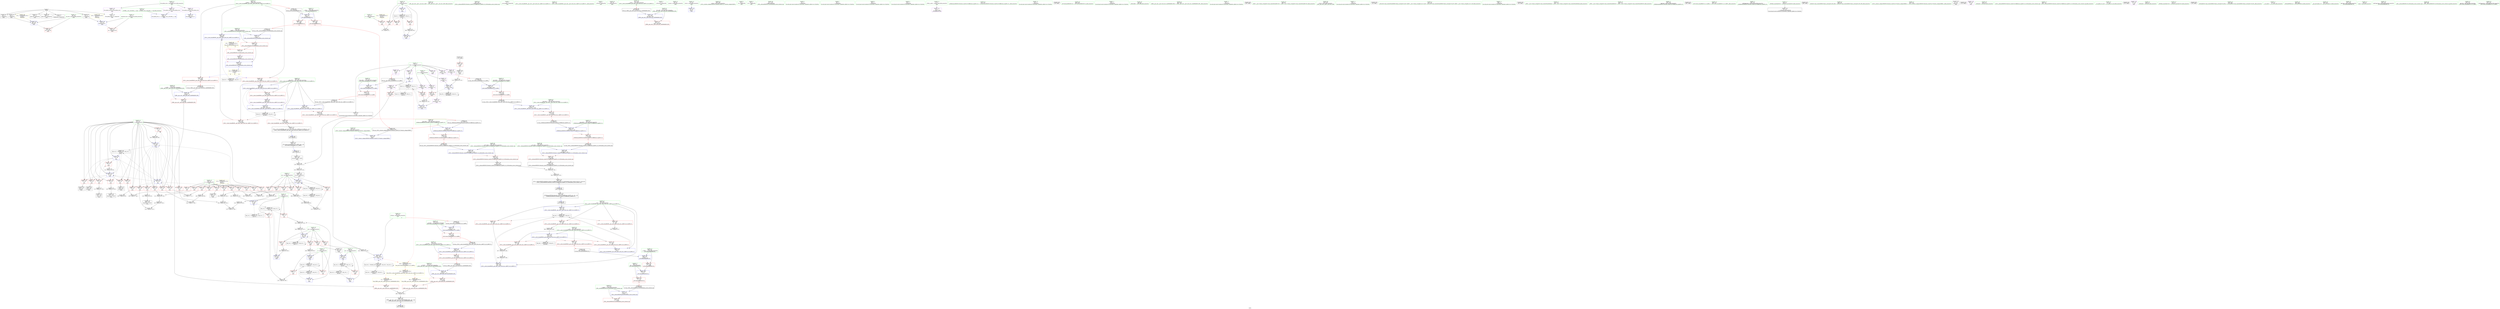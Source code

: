 digraph "SVFG" {
	label="SVFG";

	Node0x55911bf15830 [shape=record,color=grey,label="{NodeID: 0\nNullPtr}"];
	Node0x55911bf15830 -> Node0x55911bf435d0[style=solid];
	Node0x55911bf15830 -> Node0x55911bf436d0[style=solid];
	Node0x55911bf15830 -> Node0x55911bf437a0[style=solid];
	Node0x55911bf15830 -> Node0x55911bf406f0[style=solid];
	Node0x55911bf15830 -> Node0x55911bf407c0[style=solid];
	Node0x55911bf15830 -> Node0x55911bf40890[style=solid];
	Node0x55911bf15830 -> Node0x55911bf452d0[style=solid];
	Node0x55911bf546f0 [shape=record,color=grey,label="{NodeID: 360\n221 = Binary(219, 220, )\n}"];
	Node0x55911bf546f0 -> Node0x55911bf549f0[style=solid];
	Node0x55911bf43a10 [shape=record,color=red,label="{NodeID: 194\n402\<--359\n\<--__first.addr\n_ZSt13__lower_boundIPiiN9__gnu_cxx5__ops14_Iter_less_valEET_S4_S4_RKT0_T1_\n}"];
	Node0x55911bf43a10 -> Node0x55911bf46860[style=solid];
	Node0x55911bf40390 [shape=record,color=black,label="{NodeID: 111\n196\<--194\nconv29\<--sub.ptr.div\nmain\n}"];
	Node0x55911bf40390 -> Node0x55911bf4df30[style=solid];
	Node0x55911bf3ecf0 [shape=record,color=green,label="{NodeID: 28\n60\<--61\nn\<--n_field_insensitive\nmain\n}"];
	Node0x55911bf3ecf0 -> Node0x55911bf46fb0[style=solid];
	Node0x55911bf3ecf0 -> Node0x55911bf47080[style=solid];
	Node0x55911bf3ecf0 -> Node0x55911bf47150[style=solid];
	Node0x55911bf3ecf0 -> Node0x55911bf47220[style=solid];
	Node0x55911bf3ecf0 -> Node0x55911bf472f0[style=solid];
	Node0x55911bf3ecf0 -> Node0x55911bf473c0[style=solid];
	Node0x55911bf3ecf0 -> Node0x55911bf47490[style=solid];
	Node0x55911bf3ecf0 -> Node0x55911bf47560[style=solid];
	Node0x55911bf3ecf0 -> Node0x55911bf47630[style=solid];
	Node0x55911bf3ecf0 -> Node0x55911bf47700[style=solid];
	Node0x55911bf93850 [shape=record,color=black,label="{NodeID: 554\n516 = PHI(461, )\n1st arg _ZSt9__advanceIPilEvRT_T0_St26random_access_iterator_tag }"];
	Node0x55911bf93850 -> Node0x55911bf4f860[style=solid];
	Node0x55911bf49e40 [shape=record,color=grey,label="{NodeID: 388\n92 = cmp(90, 91, )\n}"];
	Node0x55911bf450d0 [shape=record,color=blue,label="{NodeID: 222\n535\<--23\nllvm.global_ctors_0\<--\nGlob }"];
	Node0x55911bf46c70 [shape=record,color=red,label="{NodeID: 139\n90\<--56\n\<--t\nmain\n}"];
	Node0x55911bf46c70 -> Node0x55911bf49e40[style=solid];
	Node0x55911bf41610 [shape=record,color=green,label="{NodeID: 56\n331\<--332\n_ZN9__gnu_cxx5__ops15__iter_less_valEv\<--_ZN9__gnu_cxx5__ops15__iter_less_valEv_field_insensitive\n}"];
	Node0x55911bf4e750 [shape=record,color=blue,label="{NodeID: 250\n361\<--355\n__last.addr\<--__last\n_ZSt13__lower_boundIPiiN9__gnu_cxx5__ops14_Iter_less_valEET_S4_S4_RKT0_T1_\n}"];
	Node0x55911bf4e750 -> Node0x55911bf43bb0[style=dashed];
	Node0x55911bf48330 [shape=record,color=red,label="{NodeID: 167\n243\<--62\n\<--i\nmain\n}"];
	Node0x55911bf48330 -> Node0x55911bf552f0[style=solid];
	Node0x55911bf42e50 [shape=record,color=green,label="{NodeID: 84\n491\<--492\n\<--field_insensitive\n_ZSt10__distanceIPiENSt15iterator_traitsIT_E15difference_typeES2_S2_St26random_access_iterator_tag\n}"];
	Node0x55911bf38730 [shape=record,color=green,label="{NodeID: 1\n7\<--1\n__dso_handle\<--dummyObj\nGlob }"];
	Node0x55911bf75660 [shape=record,color=yellow,style=double,label="{NodeID: 444\n6V_1 = ENCHI(MR_6V_0)\npts\{55 \}\nFun[main]}"];
	Node0x55911bf75660 -> Node0x55911bf46ba0[style=dashed];
	Node0x55911bf54870 [shape=record,color=grey,label="{NodeID: 361\n504 = Binary(503, 195, )\n}"];
	Node0x55911bf54870 -> Node0x55911bf45bd0[style=solid];
	Node0x55911bf43ae0 [shape=record,color=red,label="{NodeID: 195\n415\<--359\n\<--__first.addr\n_ZSt13__lower_boundIPiiN9__gnu_cxx5__ops14_Iter_less_valEET_S4_S4_RKT0_T1_\n}"];
	Node0x55911bf43ae0 -> Node0x55911bf40600[style=solid];
	Node0x55911bf40460 [shape=record,color=black,label="{NodeID: 112\n257\<--256\nconv63\<--\nmain\n}"];
	Node0x55911bf40460 -> Node0x55911bf4e1a0[style=solid];
	Node0x55911bf3edc0 [shape=record,color=green,label="{NodeID: 29\n62\<--63\ni\<--i_field_insensitive\nmain\n}"];
	Node0x55911bf3edc0 -> Node0x55911bf477d0[style=solid];
	Node0x55911bf3edc0 -> Node0x55911bf478a0[style=solid];
	Node0x55911bf3edc0 -> Node0x55911bf47970[style=solid];
	Node0x55911bf3edc0 -> Node0x55911bf47a40[style=solid];
	Node0x55911bf3edc0 -> Node0x55911bf47b10[style=solid];
	Node0x55911bf3edc0 -> Node0x55911bf47be0[style=solid];
	Node0x55911bf3edc0 -> Node0x55911bf47cb0[style=solid];
	Node0x55911bf3edc0 -> Node0x55911bf47d80[style=solid];
	Node0x55911bf3edc0 -> Node0x55911bf47e50[style=solid];
	Node0x55911bf3edc0 -> Node0x55911bf47f20[style=solid];
	Node0x55911bf3edc0 -> Node0x55911bf47ff0[style=solid];
	Node0x55911bf3edc0 -> Node0x55911bf480c0[style=solid];
	Node0x55911bf3edc0 -> Node0x55911bf48190[style=solid];
	Node0x55911bf3edc0 -> Node0x55911bf48260[style=solid];
	Node0x55911bf3edc0 -> Node0x55911bf48330[style=solid];
	Node0x55911bf3edc0 -> Node0x55911bf48400[style=solid];
	Node0x55911bf3edc0 -> Node0x55911bf45710[style=solid];
	Node0x55911bf3edc0 -> Node0x55911bf4d8b0[style=solid];
	Node0x55911bf3edc0 -> Node0x55911bf4dd90[style=solid];
	Node0x55911bf3edc0 -> Node0x55911bf4e000[style=solid];
	Node0x55911bf93990 [shape=record,color=black,label="{NodeID: 555\n311 = PHI(188, )\n0th arg _ZSt11lower_boundIPiiET_S1_S1_RKT0_ }"];
	Node0x55911bf93990 -> Node0x55911bf4e410[style=solid];
	Node0x55911bf49fc0 [shape=record,color=grey,label="{NodeID: 389\n237 = cmp(231, 236, )\n}"];
	Node0x55911bf451d0 [shape=record,color=blue,label="{NodeID: 223\n536\<--24\nllvm.global_ctors_1\<--_GLOBAL__sub_I_sdssudhu_1_1.cpp\nGlob }"];
	Node0x55911bf46d40 [shape=record,color=red,label="{NodeID: 140\n268\<--56\n\<--t\nmain\n}"];
	Node0x55911bf41710 [shape=record,color=green,label="{NodeID: 57\n334\<--335\n_ZSt13__lower_boundIPiiN9__gnu_cxx5__ops14_Iter_less_valEET_S4_S4_RKT0_T1_\<--_ZSt13__lower_boundIPiiN9__gnu_cxx5__ops14_Iter_less_valEET_S4_S4_RKT0_T1__field_insensitive\n}"];
	Node0x55911bf4e820 [shape=record,color=blue,label="{NodeID: 251\n363\<--356\n__val.addr\<--__val\n_ZSt13__lower_boundIPiiN9__gnu_cxx5__ops14_Iter_less_valEET_S4_S4_RKT0_T1_\n}"];
	Node0x55911bf4e820 -> Node0x55911bf43c80[style=dashed];
	Node0x55911bf48400 [shape=record,color=red,label="{NodeID: 168\n247\<--62\n\<--i\nmain\n}"];
	Node0x55911bf48400 -> Node0x55911bf4a140[style=solid];
	Node0x55911bf42f20 [shape=record,color=green,label="{NodeID: 85\n493\<--494\n__first.addr\<--__first.addr_field_insensitive\n_ZSt10__distanceIPiENSt15iterator_traitsIT_E15difference_typeES2_S2_St26random_access_iterator_tag\n}"];
	Node0x55911bf42f20 -> Node0x55911bf44cc0[style=solid];
	Node0x55911bf42f20 -> Node0x55911bf4f520[style=solid];
	Node0x55911bf25150 [shape=record,color=green,label="{NodeID: 2\n16\<--1\n_ZSt3cin\<--dummyObj\nGlob }"];
	Node0x55911bf549f0 [shape=record,color=grey,label="{NodeID: 362\n222 = Binary(221, 88, )\n}"];
	Node0x55911bf549f0 -> Node0x55911bf49cc0[style=solid];
	Node0x55911bf43bb0 [shape=record,color=red,label="{NodeID: 196\n375\<--361\n\<--__last.addr\n_ZSt13__lower_boundIPiiN9__gnu_cxx5__ops14_Iter_less_valEET_S4_S4_RKT0_T1_\n|{<s0>18}}"];
	Node0x55911bf43bb0:s0 -> Node0x55911bf935d0[style=solid,color=red];
	Node0x55911bf40530 [shape=record,color=black,label="{NodeID: 113\n310\<--333\n_ZSt11lower_boundIPiiET_S1_S1_RKT0__ret\<--call\n_ZSt11lower_boundIPiiET_S1_S1_RKT0_\n|{<s0>9}}"];
	Node0x55911bf40530:s0 -> Node0x55911bf90150[style=solid,color=blue];
	Node0x55911bf3ee90 [shape=record,color=green,label="{NodeID: 30\n64\<--65\nj\<--j_field_insensitive\nmain\n}"];
	Node0x55911bf93ad0 [shape=record,color=black,label="{NodeID: 556\n312 = PHI(179, )\n1st arg _ZSt11lower_boundIPiiET_S1_S1_RKT0_ }"];
	Node0x55911bf93ad0 -> Node0x55911bf4e4e0[style=solid];
	Node0x55911bf4a140 [shape=record,color=grey,label="{NodeID: 390\n250 = cmp(247, 249, )\n}"];
	Node0x55911bf452d0 [shape=record,color=blue, style = dotted,label="{NodeID: 224\n537\<--3\nllvm.global_ctors_2\<--dummyVal\nGlob }"];
	Node0x55911bf46e10 [shape=record,color=red,label="{NodeID: 141\n285\<--56\n\<--t\nmain\n}"];
	Node0x55911bf46e10 -> Node0x55911bf55bf0[style=solid];
	Node0x55911bf41810 [shape=record,color=green,label="{NodeID: 58\n357\<--358\n__comp\<--__comp_field_insensitive\n_ZSt13__lower_boundIPiiN9__gnu_cxx5__ops14_Iter_less_valEET_S4_S4_RKT0_T1_\n|{<s0>20}}"];
	Node0x55911bf41810:s0 -> Node0x55911bf93fd0[style=solid,color=red];
	Node0x55911bf4e8f0 [shape=record,color=blue,label="{NodeID: 252\n365\<--376\n__len\<--call\n_ZSt13__lower_boundIPiiN9__gnu_cxx5__ops14_Iter_less_valEET_S4_S4_RKT0_T1_\n}"];
	Node0x55911bf4e8f0 -> Node0x55911bf67860[style=dashed];
	Node0x55911bf484d0 [shape=record,color=red,label="{NodeID: 169\n290\<--68\nexn\<--exn.slot\nmain\n}"];
	Node0x55911bf42ff0 [shape=record,color=green,label="{NodeID: 86\n495\<--496\n__last.addr\<--__last.addr_field_insensitive\n_ZSt10__distanceIPiENSt15iterator_traitsIT_E15difference_typeES2_S2_St26random_access_iterator_tag\n}"];
	Node0x55911bf42ff0 -> Node0x55911bf44d90[style=solid];
	Node0x55911bf42ff0 -> Node0x55911bf4f5f0[style=solid];
	Node0x55911bf251e0 [shape=record,color=green,label="{NodeID: 3\n17\<--1\n_ZSt4cout\<--dummyObj\nGlob }"];
	Node0x55911bf54b70 [shape=record,color=grey,label="{NodeID: 363\n234 = Binary(232, 233, )\n}"];
	Node0x55911bf54b70 -> Node0x55911bf55470[style=solid];
	Node0x55911bf43c80 [shape=record,color=red,label="{NodeID: 197\n395\<--363\n\<--__val.addr\n_ZSt13__lower_boundIPiiN9__gnu_cxx5__ops14_Iter_less_valEET_S4_S4_RKT0_T1_\n|{<s0>20}}"];
	Node0x55911bf43c80:s0 -> Node0x55911bf94250[style=solid,color=red];
	Node0x55911bf40600 [shape=record,color=black,label="{NodeID: 114\n353\<--415\n_ZSt13__lower_boundIPiiN9__gnu_cxx5__ops14_Iter_less_valEET_S4_S4_RKT0_T1__ret\<--\n_ZSt13__lower_boundIPiiN9__gnu_cxx5__ops14_Iter_less_valEET_S4_S4_RKT0_T1_\n|{<s0>17}}"];
	Node0x55911bf40600:s0 -> Node0x55911bf930d0[style=solid,color=blue];
	Node0x55911bf3ef60 [shape=record,color=green,label="{NodeID: 31\n66\<--67\nsecond\<--second_field_insensitive\nmain\n}"];
	Node0x55911bf93c10 [shape=record,color=black,label="{NodeID: 557\n313 = PHI(80, )\n2nd arg _ZSt11lower_boundIPiiET_S1_S1_RKT0_ }"];
	Node0x55911bf93c10 -> Node0x55911bf4e5b0[style=solid];
	Node0x55911bf4a2c0 [shape=record,color=grey,label="{NodeID: 391\n161 = cmp(159, 160, )\n}"];
	Node0x55911bf453d0 [shape=record,color=blue,label="{NodeID: 225\n52\<--83\nretval\<--\nmain\n}"];
	Node0x55911bf46ee0 [shape=record,color=red,label="{NodeID: 142\n274\<--58\n\<--ans\nmain\n}"];
	Node0x55911bf418e0 [shape=record,color=green,label="{NodeID: 59\n359\<--360\n__first.addr\<--__first.addr_field_insensitive\n_ZSt13__lower_boundIPiiN9__gnu_cxx5__ops14_Iter_less_valEET_S4_S4_RKT0_T1_\n}"];
	Node0x55911bf418e0 -> Node0x55911bf43870[style=solid];
	Node0x55911bf418e0 -> Node0x55911bf43940[style=solid];
	Node0x55911bf418e0 -> Node0x55911bf43a10[style=solid];
	Node0x55911bf418e0 -> Node0x55911bf43ae0[style=solid];
	Node0x55911bf418e0 -> Node0x55911bf4e680[style=solid];
	Node0x55911bf418e0 -> Node0x55911bf4eb60[style=solid];
	Node0x55911bf418e0 -> Node0x55911bf4ec30[style=solid];
	Node0x55911bf4e9c0 [shape=record,color=blue,label="{NodeID: 253\n367\<--385\n__half\<--shr\n_ZSt13__lower_boundIPiiN9__gnu_cxx5__ops14_Iter_less_valEET_S4_S4_RKT0_T1_\n}"];
	Node0x55911bf4e9c0 -> Node0x55911bf43fc0[style=dashed];
	Node0x55911bf4e9c0 -> Node0x55911bf44090[style=dashed];
	Node0x55911bf4e9c0 -> Node0x55911bf44160[style=dashed];
	Node0x55911bf4e9c0 -> Node0x55911bf67d60[style=dashed];
	Node0x55911bf485a0 [shape=record,color=red,label="{NodeID: 170\n291\<--70\nsel\<--ehselector.slot\nmain\n}"];
	Node0x55911bf430c0 [shape=record,color=green,label="{NodeID: 87\n508\<--509\nretval\<--retval_field_insensitive\n_ZSt19__iterator_categoryIPiENSt15iterator_traitsIT_E17iterator_categoryERKS2_\n}"];
	Node0x55911bf25490 [shape=record,color=green,label="{NodeID: 4\n18\<--1\n.str\<--dummyObj\nGlob }"];
	Node0x55911bf66f60 [shape=record,color=yellow,style=double,label="{NodeID: 447\n12V_1 = ENCHI(MR_12V_0)\npts\{61 \}\nFun[main]}"];
	Node0x55911bf66f60 -> Node0x55911bf46fb0[style=dashed];
	Node0x55911bf66f60 -> Node0x55911bf47080[style=dashed];
	Node0x55911bf66f60 -> Node0x55911bf47150[style=dashed];
	Node0x55911bf66f60 -> Node0x55911bf47220[style=dashed];
	Node0x55911bf66f60 -> Node0x55911bf472f0[style=dashed];
	Node0x55911bf66f60 -> Node0x55911bf473c0[style=dashed];
	Node0x55911bf66f60 -> Node0x55911bf47490[style=dashed];
	Node0x55911bf66f60 -> Node0x55911bf47560[style=dashed];
	Node0x55911bf66f60 -> Node0x55911bf47630[style=dashed];
	Node0x55911bf66f60 -> Node0x55911bf47700[style=dashed];
	Node0x55911bf54cf0 [shape=record,color=grey,label="{NodeID: 364\n230 = Binary(228, 229, )\n}"];
	Node0x55911bf54cf0 -> Node0x55911bf54e70[style=solid];
	Node0x55911bf43d50 [shape=record,color=red,label="{NodeID: 198\n381\<--365\n\<--__len\n_ZSt13__lower_boundIPiiN9__gnu_cxx5__ops14_Iter_less_valEET_S4_S4_RKT0_T1_\n}"];
	Node0x55911bf43d50 -> Node0x55911bf4abc0[style=solid];
	Node0x55911bf45890 [shape=record,color=black,label="{NodeID: 115\n421\<--439\n_ZSt8distanceIPiENSt15iterator_traitsIT_E15difference_typeES2_S2__ret\<--call\n_ZSt8distanceIPiENSt15iterator_traitsIT_E15difference_typeES2_S2_\n|{<s0>18}}"];
	Node0x55911bf45890:s0 -> Node0x55911bf93210[style=solid,color=blue];
	Node0x55911bf3f030 [shape=record,color=green,label="{NodeID: 32\n68\<--69\nexn.slot\<--exn.slot_field_insensitive\nmain\n}"];
	Node0x55911bf3f030 -> Node0x55911bf484d0[style=solid];
	Node0x55911bf3f030 -> Node0x55911bf4d980[style=solid];
	Node0x55911bf93d50 [shape=record,color=black,label="{NodeID: 558\n489 = PHI(434, )\n0th arg _ZSt10__distanceIPiENSt15iterator_traitsIT_E15difference_typeES2_S2_St26random_access_iterator_tag }"];
	Node0x55911bf93d50 -> Node0x55911bf4f520[style=solid];
	Node0x55911bf4a440 [shape=record,color=grey,label="{NodeID: 392\n109 = cmp(107, 108, )\n}"];
	Node0x55911bf454a0 [shape=record,color=blue,label="{NodeID: 226\n56\<--88\nt\<--\nmain\n}"];
	Node0x55911bf454a0 -> Node0x55911bf71d60[style=dashed];
	Node0x55911bf46fb0 [shape=record,color=red,label="{NodeID: 143\n108\<--60\n\<--n\nmain\n}"];
	Node0x55911bf46fb0 -> Node0x55911bf4a440[style=solid];
	Node0x55911bf419b0 [shape=record,color=green,label="{NodeID: 60\n361\<--362\n__last.addr\<--__last.addr_field_insensitive\n_ZSt13__lower_boundIPiiN9__gnu_cxx5__ops14_Iter_less_valEET_S4_S4_RKT0_T1_\n}"];
	Node0x55911bf419b0 -> Node0x55911bf43bb0[style=solid];
	Node0x55911bf419b0 -> Node0x55911bf4e750[style=solid];
	Node0x55911bf4ea90 [shape=record,color=blue,label="{NodeID: 254\n369\<--388\n__middle\<--\n_ZSt13__lower_boundIPiiN9__gnu_cxx5__ops14_Iter_less_valEET_S4_S4_RKT0_T1_\n|{<s0>19}}"];
	Node0x55911bf4ea90:s0 -> Node0x55911bf78010[style=dashed,color=red];
	Node0x55911bf48670 [shape=record,color=red,label="{NodeID: 171\n159\<--72\n\<--l\nmain\n}"];
	Node0x55911bf48670 -> Node0x55911bf4a2c0[style=solid];
	Node0x55911bf43190 [shape=record,color=green,label="{NodeID: 88\n510\<--511\n.addr\<--.addr_field_insensitive\n_ZSt19__iterator_categoryIPiENSt15iterator_traitsIT_E17iterator_categoryERKS2_\n}"];
	Node0x55911bf43190 -> Node0x55911bf4f6c0[style=solid];
	Node0x55911bf25520 [shape=record,color=green,label="{NodeID: 5\n20\<--1\n.str.1\<--dummyObj\nGlob }"];
	Node0x55911bf54e70 [shape=record,color=grey,label="{NodeID: 365\n231 = Binary(230, 88, )\n}"];
	Node0x55911bf54e70 -> Node0x55911bf49fc0[style=solid];
	Node0x55911bf43e20 [shape=record,color=red,label="{NodeID: 199\n384\<--365\n\<--__len\n_ZSt13__lower_boundIPiiN9__gnu_cxx5__ops14_Iter_less_valEET_S4_S4_RKT0_T1_\n}"];
	Node0x55911bf43e20 -> Node0x55911bf499c0[style=solid];
	Node0x55911bf45960 [shape=record,color=black,label="{NodeID: 116\n468\<--486\n_ZNK9__gnu_cxx5__ops14_Iter_less_valclIPiKiEEbT_RT0__ret\<--cmp\n_ZNK9__gnu_cxx5__ops14_Iter_less_valclIPiKiEEbT_RT0_\n|{<s0>20}}"];
	Node0x55911bf45960:s0 -> Node0x55911bf93350[style=solid,color=blue];
	Node0x55911bf3f100 [shape=record,color=green,label="{NodeID: 33\n70\<--71\nehselector.slot\<--ehselector.slot_field_insensitive\nmain\n}"];
	Node0x55911bf3f100 -> Node0x55911bf485a0[style=solid];
	Node0x55911bf3f100 -> Node0x55911bf4da50[style=solid];
	Node0x55911bf93e90 [shape=record,color=black,label="{NodeID: 559\n490 = PHI(435, )\n1st arg _ZSt10__distanceIPiENSt15iterator_traitsIT_E15difference_typeES2_S2_St26random_access_iterator_tag }"];
	Node0x55911bf93e90 -> Node0x55911bf4f5f0[style=solid];
	Node0x55911bf4a5c0 [shape=record,color=grey,label="{NodeID: 393\n173 = cmp(171, 172, )\n}"];
	Node0x55911bf45570 [shape=record,color=blue,label="{NodeID: 227\n58\<--95\nans\<--\nmain\n}"];
	Node0x55911bf45570 -> Node0x55911bf6aa60[style=dashed];
	Node0x55911bf47080 [shape=record,color=red,label="{NodeID: 144\n154\<--60\n\<--n\nmain\n}"];
	Node0x55911bf47080 -> Node0x55911bf55a70[style=solid];
	Node0x55911bf41a80 [shape=record,color=green,label="{NodeID: 61\n363\<--364\n__val.addr\<--__val.addr_field_insensitive\n_ZSt13__lower_boundIPiiN9__gnu_cxx5__ops14_Iter_less_valEET_S4_S4_RKT0_T1_\n}"];
	Node0x55911bf41a80 -> Node0x55911bf43c80[style=solid];
	Node0x55911bf41a80 -> Node0x55911bf4e820[style=solid];
	Node0x55911bf4eb60 [shape=record,color=blue,label="{NodeID: 255\n359\<--400\n__first.addr\<--\n_ZSt13__lower_boundIPiiN9__gnu_cxx5__ops14_Iter_less_valEET_S4_S4_RKT0_T1_\n}"];
	Node0x55911bf4eb60 -> Node0x55911bf43a10[style=dashed];
	Node0x55911bf4eb60 -> Node0x55911bf4ec30[style=dashed];
	Node0x55911bf48740 [shape=record,color=red,label="{NodeID: 172\n163\<--72\n\<--l\nmain\n}"];
	Node0x55911bf48740 -> Node0x55911bf54ff0[style=solid];
	Node0x55911bf43260 [shape=record,color=green,label="{NodeID: 89\n517\<--518\n\<--field_insensitive\n_ZSt9__advanceIPilEvRT_T0_St26random_access_iterator_tag\n}"];
	Node0x55911bf255b0 [shape=record,color=green,label="{NodeID: 6\n23\<--1\n\<--dummyObj\nCan only get source location for instruction, argument, global var or function.}"];
	Node0x55911bf67120 [shape=record,color=yellow,style=double,label="{NodeID: 449\n16V_1 = ENCHI(MR_16V_0)\npts\{69 \}\nFun[main]}"];
	Node0x55911bf67120 -> Node0x55911bf4d980[style=dashed];
	Node0x55911bf54ff0 [shape=record,color=grey,label="{NodeID: 366\n165 = Binary(163, 164, )\n}"];
	Node0x55911bf54ff0 -> Node0x55911bf55170[style=solid];
	Node0x55911bf43ef0 [shape=record,color=red,label="{NodeID: 200\n405\<--365\n\<--__len\n_ZSt13__lower_boundIPiiN9__gnu_cxx5__ops14_Iter_less_valEET_S4_S4_RKT0_T1_\n}"];
	Node0x55911bf43ef0 -> Node0x55911bf540f0[style=solid];
	Node0x55911bf45a30 [shape=record,color=black,label="{NodeID: 117\n501\<--499\nsub.ptr.lhs.cast\<--\n_ZSt10__distanceIPiENSt15iterator_traitsIT_E15difference_typeES2_S2_St26random_access_iterator_tag\n}"];
	Node0x55911bf45a30 -> Node0x55911bf567f0[style=solid];
	Node0x55911bf3f1d0 [shape=record,color=green,label="{NodeID: 34\n72\<--73\nl\<--l_field_insensitive\nmain\n}"];
	Node0x55911bf3f1d0 -> Node0x55911bf48670[style=solid];
	Node0x55911bf3f1d0 -> Node0x55911bf48740[style=solid];
	Node0x55911bf3f1d0 -> Node0x55911bf4db20[style=solid];
	Node0x55911bf3f1d0 -> Node0x55911bf4e270[style=solid];
	Node0x55911bf93fd0 [shape=record,color=black,label="{NodeID: 560\n469 = PHI(357, )\n0th arg _ZNK9__gnu_cxx5__ops14_Iter_less_valclIPiKiEEbT_RT0_ }"];
	Node0x55911bf93fd0 -> Node0x55911bf4f2b0[style=solid];
	Node0x55911bf4a740 [shape=record,color=grey,label="{NodeID: 394\n486 = cmp(483, 485, )\n}"];
	Node0x55911bf4a740 -> Node0x55911bf45960[style=solid];
	Node0x55911bf45640 [shape=record,color=blue,label="{NodeID: 228\n103\<--83\n\<--\nmain\n}"];
	Node0x55911bf45640 -> Node0x55911bf70960[style=dashed];
	Node0x55911bf47150 [shape=record,color=red,label="{NodeID: 145\n172\<--60\n\<--n\nmain\n}"];
	Node0x55911bf47150 -> Node0x55911bf4a5c0[style=solid];
	Node0x55911bf41b50 [shape=record,color=green,label="{NodeID: 62\n365\<--366\n__len\<--__len_field_insensitive\n_ZSt13__lower_boundIPiiN9__gnu_cxx5__ops14_Iter_less_valEET_S4_S4_RKT0_T1_\n}"];
	Node0x55911bf41b50 -> Node0x55911bf43d50[style=solid];
	Node0x55911bf41b50 -> Node0x55911bf43e20[style=solid];
	Node0x55911bf41b50 -> Node0x55911bf43ef0[style=solid];
	Node0x55911bf41b50 -> Node0x55911bf4e8f0[style=solid];
	Node0x55911bf41b50 -> Node0x55911bf4ed00[style=solid];
	Node0x55911bf41b50 -> Node0x55911bf4edd0[style=solid];
	Node0x55911bf4ec30 [shape=record,color=blue,label="{NodeID: 256\n359\<--403\n__first.addr\<--incdec.ptr\n_ZSt13__lower_boundIPiiN9__gnu_cxx5__ops14_Iter_less_valEET_S4_S4_RKT0_T1_\n}"];
	Node0x55911bf4ec30 -> Node0x55911bf67770[style=dashed];
	Node0x55911bf48810 [shape=record,color=red,label="{NodeID: 173\n160\<--74\n\<--r\nmain\n}"];
	Node0x55911bf48810 -> Node0x55911bf4a2c0[style=solid];
	Node0x55911bf43330 [shape=record,color=green,label="{NodeID: 90\n519\<--520\n__i.addr\<--__i.addr_field_insensitive\n_ZSt9__advanceIPilEvRT_T0_St26random_access_iterator_tag\n}"];
	Node0x55911bf43330 -> Node0x55911bf44e60[style=solid];
	Node0x55911bf43330 -> Node0x55911bf4f790[style=solid];
	Node0x55911bf25640 [shape=record,color=green,label="{NodeID: 7\n83\<--1\n\<--dummyObj\nCan only get source location for instruction, argument, global var or function.}"];
	Node0x55911bf67200 [shape=record,color=yellow,style=double,label="{NodeID: 450\n18V_1 = ENCHI(MR_18V_0)\npts\{71 \}\nFun[main]}"];
	Node0x55911bf67200 -> Node0x55911bf4da50[style=dashed];
	Node0x55911bf55170 [shape=record,color=grey,label="{NodeID: 367\n166 = Binary(165, 167, )\n}"];
	Node0x55911bf55170 -> Node0x55911bf4dcc0[style=solid];
	Node0x55911bf43fc0 [shape=record,color=red,label="{NodeID: 201\n390\<--367\n\<--__half\n_ZSt13__lower_boundIPiiN9__gnu_cxx5__ops14_Iter_less_valEET_S4_S4_RKT0_T1_\n|{<s0>19}}"];
	Node0x55911bf43fc0:s0 -> Node0x55911bf94a70[style=solid,color=red];
	Node0x55911bf45b00 [shape=record,color=black,label="{NodeID: 118\n502\<--500\nsub.ptr.rhs.cast\<--\n_ZSt10__distanceIPiENSt15iterator_traitsIT_E15difference_typeES2_S2_St26random_access_iterator_tag\n}"];
	Node0x55911bf45b00 -> Node0x55911bf567f0[style=solid];
	Node0x55911bf3f2a0 [shape=record,color=green,label="{NodeID: 35\n74\<--75\nr\<--r_field_insensitive\nmain\n}"];
	Node0x55911bf3f2a0 -> Node0x55911bf48810[style=solid];
	Node0x55911bf3f2a0 -> Node0x55911bf488e0[style=solid];
	Node0x55911bf3f2a0 -> Node0x55911bf4dbf0[style=solid];
	Node0x55911bf3f2a0 -> Node0x55911bf4e0d0[style=solid];
	Node0x55911bf94110 [shape=record,color=black,label="{NodeID: 561\n470 = PHI(394, )\n1st arg _ZNK9__gnu_cxx5__ops14_Iter_less_valclIPiKiEEbT_RT0_ }"];
	Node0x55911bf94110 -> Node0x55911bf4f380[style=solid];
	Node0x55911bf4a8c0 [shape=record,color=grey,label="{NodeID: 395\n200 = cmp(198, 199, )\n}"];
	Node0x55911bf45710 [shape=record,color=blue,label="{NodeID: 229\n62\<--88\ni\<--\nmain\n}"];
	Node0x55911bf45710 -> Node0x55911bf477d0[style=dashed];
	Node0x55911bf45710 -> Node0x55911bf478a0[style=dashed];
	Node0x55911bf45710 -> Node0x55911bf47970[style=dashed];
	Node0x55911bf45710 -> Node0x55911bf47a40[style=dashed];
	Node0x55911bf45710 -> Node0x55911bf47b10[style=dashed];
	Node0x55911bf45710 -> Node0x55911bf47be0[style=dashed];
	Node0x55911bf45710 -> Node0x55911bf47cb0[style=dashed];
	Node0x55911bf45710 -> Node0x55911bf4d8b0[style=dashed];
	Node0x55911bf45710 -> Node0x55911bf4dd90[style=dashed];
	Node0x55911bf45710 -> Node0x55911bf72760[style=dashed];
	Node0x55911bf47220 [shape=record,color=red,label="{NodeID: 146\n175\<--60\n\<--n\nmain\n}"];
	Node0x55911bf47220 -> Node0x55911bf40120[style=solid];
	Node0x55911bf41c20 [shape=record,color=green,label="{NodeID: 63\n367\<--368\n__half\<--__half_field_insensitive\n_ZSt13__lower_boundIPiiN9__gnu_cxx5__ops14_Iter_less_valEET_S4_S4_RKT0_T1_\n}"];
	Node0x55911bf41c20 -> Node0x55911bf43fc0[style=solid];
	Node0x55911bf41c20 -> Node0x55911bf44090[style=solid];
	Node0x55911bf41c20 -> Node0x55911bf44160[style=solid];
	Node0x55911bf41c20 -> Node0x55911bf4e9c0[style=solid];
	Node0x55911bf4ed00 [shape=record,color=blue,label="{NodeID: 257\n365\<--408\n__len\<--sub2\n_ZSt13__lower_boundIPiiN9__gnu_cxx5__ops14_Iter_less_valEET_S4_S4_RKT0_T1_\n}"];
	Node0x55911bf4ed00 -> Node0x55911bf67860[style=dashed];
	Node0x55911bf488e0 [shape=record,color=red,label="{NodeID: 174\n164\<--74\n\<--r\nmain\n}"];
	Node0x55911bf488e0 -> Node0x55911bf54ff0[style=solid];
	Node0x55911bf43400 [shape=record,color=green,label="{NodeID: 91\n521\<--522\n__n.addr\<--__n.addr_field_insensitive\n_ZSt9__advanceIPilEvRT_T0_St26random_access_iterator_tag\n}"];
	Node0x55911bf43400 -> Node0x55911bf44f30[style=solid];
	Node0x55911bf43400 -> Node0x55911bf4f860[style=solid];
	Node0x55911bf3da30 [shape=record,color=green,label="{NodeID: 8\n88\<--1\n\<--dummyObj\nCan only get source location for instruction, argument, global var or function.}"];
	Node0x55911bf552f0 [shape=record,color=grey,label="{NodeID: 368\n244 = Binary(243, 88, )\n}"];
	Node0x55911bf552f0 -> Node0x55911bf4e000[style=solid];
	Node0x55911bf44090 [shape=record,color=red,label="{NodeID: 202\n406\<--367\n\<--__half\n_ZSt13__lower_boundIPiiN9__gnu_cxx5__ops14_Iter_less_valEET_S4_S4_RKT0_T1_\n}"];
	Node0x55911bf44090 -> Node0x55911bf540f0[style=solid];
	Node0x55911bf45bd0 [shape=record,color=black,label="{NodeID: 119\n488\<--504\n_ZSt10__distanceIPiENSt15iterator_traitsIT_E15difference_typeES2_S2_St26random_access_iterator_tag_ret\<--sub.ptr.div\n_ZSt10__distanceIPiENSt15iterator_traitsIT_E15difference_typeES2_S2_St26random_access_iterator_tag\n|{<s0>22}}"];
	Node0x55911bf45bd0:s0 -> Node0x55911bf92f10[style=solid,color=blue];
	Node0x55911bf3f370 [shape=record,color=green,label="{NodeID: 36\n76\<--77\nmid\<--mid_field_insensitive\nmain\n}"];
	Node0x55911bf3f370 -> Node0x55911bf489b0[style=solid];
	Node0x55911bf3f370 -> Node0x55911bf48a80[style=solid];
	Node0x55911bf3f370 -> Node0x55911bf48b50[style=solid];
	Node0x55911bf3f370 -> Node0x55911bf48c20[style=solid];
	Node0x55911bf3f370 -> Node0x55911bf4dcc0[style=solid];
	Node0x55911bf94250 [shape=record,color=black,label="{NodeID: 562\n471 = PHI(395, )\n2nd arg _ZNK9__gnu_cxx5__ops14_Iter_less_valclIPiKiEEbT_RT0_ }"];
	Node0x55911bf94250 -> Node0x55911bf4f450[style=solid];
	Node0x55911bf77e20 [shape=record,color=yellow,style=double,label="{NodeID: 479\n38V_1 = ENCHI(MR_38V_0)\npts\{15 81 \}\nFun[_ZSt13__lower_boundIPiiN9__gnu_cxx5__ops14_Iter_less_valEET_S4_S4_RKT0_T1_]|{<s0>20|<s1>20}}"];
	Node0x55911bf77e20:s0 -> Node0x55911bf77420[style=dashed,color=red];
	Node0x55911bf77e20:s1 -> Node0x55911bf77530[style=dashed,color=red];
	Node0x55911bf4aa40 [shape=record,color=grey,label="{NodeID: 396\n204 = cmp(203, 88, )\n}"];
	Node0x55911bf457e0 [shape=record,color=blue,label="{NodeID: 230\n123\<--119\narrayidx\<--sub9\nmain\n}"];
	Node0x55911bf457e0 -> Node0x55911bf49370[style=dashed];
	Node0x55911bf457e0 -> Node0x55911bf457e0[style=dashed];
	Node0x55911bf457e0 -> Node0x55911bf74560[style=dashed];
	Node0x55911bf472f0 [shape=record,color=red,label="{NodeID: 147\n199\<--60\n\<--n\nmain\n}"];
	Node0x55911bf472f0 -> Node0x55911bf4a8c0[style=solid];
	Node0x55911bf41cf0 [shape=record,color=green,label="{NodeID: 64\n369\<--370\n__middle\<--__middle_field_insensitive\n_ZSt13__lower_boundIPiiN9__gnu_cxx5__ops14_Iter_less_valEET_S4_S4_RKT0_T1_\n|{|<s3>19}}"];
	Node0x55911bf41cf0 -> Node0x55911bf44230[style=solid];
	Node0x55911bf41cf0 -> Node0x55911bf44300[style=solid];
	Node0x55911bf41cf0 -> Node0x55911bf4ea90[style=solid];
	Node0x55911bf41cf0:s3 -> Node0x55911bf94960[style=solid,color=red];
	Node0x55911bf4edd0 [shape=record,color=blue,label="{NodeID: 258\n365\<--411\n__len\<--\n_ZSt13__lower_boundIPiiN9__gnu_cxx5__ops14_Iter_less_valEET_S4_S4_RKT0_T1_\n}"];
	Node0x55911bf4edd0 -> Node0x55911bf67860[style=dashed];
	Node0x55911bf489b0 [shape=record,color=red,label="{NodeID: 175\n185\<--76\n\<--mid\nmain\n}"];
	Node0x55911bf489b0 -> Node0x55911bf561f0[style=solid];
	Node0x55911bf434d0 [shape=record,color=green,label="{NodeID: 92\n24\<--531\n_GLOBAL__sub_I_sdssudhu_1_1.cpp\<--_GLOBAL__sub_I_sdssudhu_1_1.cpp_field_insensitive\n}"];
	Node0x55911bf434d0 -> Node0x55911bf451d0[style=solid];
	Node0x55911bf3daf0 [shape=record,color=green,label="{NodeID: 9\n95\<--1\n\<--dummyObj\nCan only get source location for instruction, argument, global var or function.}"];
	Node0x55911bf7be70 [shape=record,color=yellow,style=double,label="{NodeID: 535\n50V_2 = CSCHI(MR_50V_1)\npts\{370 \}\nCS[]|{<s0>19|<s1>19|<s2>19}}"];
	Node0x55911bf7be70:s0 -> Node0x55911bf44230[style=dashed,color=blue];
	Node0x55911bf7be70:s1 -> Node0x55911bf44300[style=dashed,color=blue];
	Node0x55911bf7be70:s2 -> Node0x55911bf68260[style=dashed,color=blue];
	Node0x55911bf55470 [shape=record,color=grey,label="{NodeID: 369\n236 = Binary(234, 235, )\n}"];
	Node0x55911bf55470 -> Node0x55911bf49fc0[style=solid];
	Node0x55911bf44160 [shape=record,color=red,label="{NodeID: 203\n411\<--367\n\<--__half\n_ZSt13__lower_boundIPiiN9__gnu_cxx5__ops14_Iter_less_valEET_S4_S4_RKT0_T1_\n}"];
	Node0x55911bf44160 -> Node0x55911bf4edd0[style=solid];
	Node0x55911bf45ca0 [shape=record,color=purple,label="{NodeID: 120\n33\<--4\n\<--_ZStL8__ioinit\n__cxx_global_var_init\n}"];
	Node0x55911bf3f440 [shape=record,color=green,label="{NodeID: 37\n78\<--79\npos\<--pos_field_insensitive\nmain\n}"];
	Node0x55911bf3f440 -> Node0x55911bf48cf0[style=solid];
	Node0x55911bf3f440 -> Node0x55911bf48dc0[style=solid];
	Node0x55911bf3f440 -> Node0x55911bf48e90[style=solid];
	Node0x55911bf3f440 -> Node0x55911bf48f60[style=solid];
	Node0x55911bf3f440 -> Node0x55911bf49030[style=solid];
	Node0x55911bf3f440 -> Node0x55911bf49100[style=solid];
	Node0x55911bf3f440 -> Node0x55911bf4df30[style=solid];
	Node0x55911bf94390 [shape=record,color=black,label="{NodeID: 563\n354 = PHI(327, )\n0th arg _ZSt13__lower_boundIPiiN9__gnu_cxx5__ops14_Iter_less_valEET_S4_S4_RKT0_T1_ }"];
	Node0x55911bf94390 -> Node0x55911bf4e680[style=solid];
	Node0x55911bf4abc0 [shape=record,color=grey,label="{NodeID: 397\n382 = cmp(381, 95, )\n}"];
	Node0x55911bf4d7e0 [shape=record,color=blue,label="{NodeID: 231\n137\<--134\narrayidx16\<--add\nmain\n}"];
	Node0x55911bf4d7e0 -> Node0x55911bf70960[style=dashed];
	Node0x55911bf473c0 [shape=record,color=red,label="{NodeID: 148\n206\<--60\n\<--n\nmain\n}"];
	Node0x55911bf473c0 -> Node0x55911bf49840[style=solid];
	Node0x55911bf41dc0 [shape=record,color=green,label="{NodeID: 65\n377\<--378\n_ZSt8distanceIPiENSt15iterator_traitsIT_E15difference_typeES2_S2_\<--_ZSt8distanceIPiENSt15iterator_traitsIT_E15difference_typeES2_S2__field_insensitive\n}"];
	Node0x55911bf4eea0 [shape=record,color=blue,label="{NodeID: 259\n424\<--422\n__first.addr\<--__first\n_ZSt8distanceIPiENSt15iterator_traitsIT_E15difference_typeES2_S2_\n}"];
	Node0x55911bf4eea0 -> Node0x55911bf443d0[style=dashed];
	Node0x55911bf48a80 [shape=record,color=red,label="{NodeID: 176\n252\<--76\n\<--mid\nmain\n}"];
	Node0x55911bf48a80 -> Node0x55911bf555f0[style=solid];
	Node0x55911bf435d0 [shape=record,color=black,label="{NodeID: 93\n2\<--3\ndummyVal\<--dummyVal\n}"];
	Node0x55911bf3dbb0 [shape=record,color=green,label="{NodeID: 10\n120\<--1\n\<--dummyObj\nCan only get source location for instruction, argument, global var or function.}"];
	Node0x55911bf8fea0 [shape=record,color=black,label="{NodeID: 536\n84 = PHI()\n}"];
	Node0x55911bf555f0 [shape=record,color=grey,label="{NodeID: 370\n253 = Binary(252, 88, )\n}"];
	Node0x55911bf555f0 -> Node0x55911bf4e0d0[style=solid];
	Node0x55911bf44230 [shape=record,color=red,label="{NodeID: 204\n394\<--369\n\<--__middle\n_ZSt13__lower_boundIPiiN9__gnu_cxx5__ops14_Iter_less_valEET_S4_S4_RKT0_T1_\n|{<s0>20}}"];
	Node0x55911bf44230:s0 -> Node0x55911bf94110[style=solid,color=red];
	Node0x55911bf45d70 [shape=record,color=purple,label="{NodeID: 121\n123\<--8\narrayidx\<--ar\nmain\n}"];
	Node0x55911bf45d70 -> Node0x55911bf457e0[style=solid];
	Node0x55911bf3f510 [shape=record,color=green,label="{NodeID: 38\n80\<--81\nref.tmp\<--ref.tmp_field_insensitive\nmain\n|{|<s1>9}}"];
	Node0x55911bf3f510 -> Node0x55911bf4de60[style=solid];
	Node0x55911bf3f510:s1 -> Node0x55911bf93c10[style=solid,color=red];
	Node0x55911bf944d0 [shape=record,color=black,label="{NodeID: 564\n355 = PHI(328, )\n1st arg _ZSt13__lower_boundIPiiN9__gnu_cxx5__ops14_Iter_less_valEET_S4_S4_RKT0_T1_ }"];
	Node0x55911bf944d0 -> Node0x55911bf4e750[style=solid];
	Node0x55911bf78010 [shape=record,color=yellow,style=double,label="{NodeID: 481\n50V_1 = ENCHI(MR_50V_0)\npts\{370 \}\nFun[_ZSt7advanceIPilEvRT_T0_]|{<s0>24|<s1>24}}"];
	Node0x55911bf78010:s0 -> Node0x55911bf45000[style=dashed,color=red];
	Node0x55911bf78010:s1 -> Node0x55911bf4f930[style=dashed,color=red];
	Node0x55911bf4ad40 [shape=record,color=grey,label="{NodeID: 398\n211 = cmp(209, 210, )\n}"];
	Node0x55911bf4d8b0 [shape=record,color=blue,label="{NodeID: 232\n62\<--141\ni\<--inc\nmain\n}"];
	Node0x55911bf4d8b0 -> Node0x55911bf477d0[style=dashed];
	Node0x55911bf4d8b0 -> Node0x55911bf478a0[style=dashed];
	Node0x55911bf4d8b0 -> Node0x55911bf47970[style=dashed];
	Node0x55911bf4d8b0 -> Node0x55911bf47a40[style=dashed];
	Node0x55911bf4d8b0 -> Node0x55911bf47b10[style=dashed];
	Node0x55911bf4d8b0 -> Node0x55911bf47be0[style=dashed];
	Node0x55911bf4d8b0 -> Node0x55911bf47cb0[style=dashed];
	Node0x55911bf4d8b0 -> Node0x55911bf4d8b0[style=dashed];
	Node0x55911bf4d8b0 -> Node0x55911bf4dd90[style=dashed];
	Node0x55911bf4d8b0 -> Node0x55911bf72760[style=dashed];
	Node0x55911bf47490 [shape=record,color=red,label="{NodeID: 149\n216\<--60\n\<--n\nmain\n}"];
	Node0x55911bf47490 -> Node0x55911bf49b40[style=solid];
	Node0x55911bf41ec0 [shape=record,color=green,label="{NodeID: 66\n392\<--393\n_ZSt7advanceIPilEvRT_T0_\<--_ZSt7advanceIPilEvRT_T0__field_insensitive\n}"];
	Node0x55911bf4ef70 [shape=record,color=blue,label="{NodeID: 260\n426\<--423\n__last.addr\<--__last\n_ZSt8distanceIPiENSt15iterator_traitsIT_E15difference_typeES2_S2_\n}"];
	Node0x55911bf4ef70 -> Node0x55911bf444a0[style=dashed];
	Node0x55911bf48b50 [shape=record,color=red,label="{NodeID: 177\n256\<--76\n\<--mid\nmain\n}"];
	Node0x55911bf48b50 -> Node0x55911bf40460[style=solid];
	Node0x55911bf436d0 [shape=record,color=black,label="{NodeID: 94\n144\<--3\n\<--dummyVal\nmain\n}"];
	Node0x55911bf3dcb0 [shape=record,color=green,label="{NodeID: 11\n156\<--1\n\<--dummyObj\nCan only get source location for instruction, argument, global var or function.}"];
	Node0x55911bf90150 [shape=record,color=black,label="{NodeID: 537\n189 = PHI(310, )\n}"];
	Node0x55911bf90150 -> Node0x55911bf402c0[style=solid];
	Node0x55911bf55770 [shape=record,color=grey,label="{NodeID: 371\n249 = Binary(248, 88, )\n}"];
	Node0x55911bf55770 -> Node0x55911bf4a140[style=solid];
	Node0x55911bf44300 [shape=record,color=red,label="{NodeID: 205\n400\<--369\n\<--__middle\n_ZSt13__lower_boundIPiiN9__gnu_cxx5__ops14_Iter_less_valEET_S4_S4_RKT0_T1_\n}"];
	Node0x55911bf44300 -> Node0x55911bf4eb60[style=solid];
	Node0x55911bf45e40 [shape=record,color=purple,label="{NodeID: 122\n132\<--8\narrayidx14\<--ar\nmain\n}"];
	Node0x55911bf45e40 -> Node0x55911bf49370[style=solid];
	Node0x55911bf3f5e0 [shape=record,color=green,label="{NodeID: 39\n85\<--86\n_ZNSirsERi\<--_ZNSirsERi_field_insensitive\n}"];
	Node0x55911bf94610 [shape=record,color=black,label="{NodeID: 565\n356 = PHI(329, )\n2nd arg _ZSt13__lower_boundIPiiN9__gnu_cxx5__ops14_Iter_less_valEET_S4_S4_RKT0_T1_ }"];
	Node0x55911bf94610 -> Node0x55911bf4e820[style=solid];
	Node0x55911bf67770 [shape=record,color=black,label="{NodeID: 399\nMR_40V_3 = PHI(MR_40V_6, MR_40V_2, )\npts\{360 \}\n}"];
	Node0x55911bf67770 -> Node0x55911bf43940[style=dashed];
	Node0x55911bf67770 -> Node0x55911bf43ae0[style=dashed];
	Node0x55911bf67770 -> Node0x55911bf4eb60[style=dashed];
	Node0x55911bf67770 -> Node0x55911bf67770[style=dashed];
	Node0x55911bf4d980 [shape=record,color=blue,label="{NodeID: 233\n68\<--145\nexn.slot\<--\nmain\n}"];
	Node0x55911bf4d980 -> Node0x55911bf484d0[style=dashed];
	Node0x55911bf47560 [shape=record,color=red,label="{NodeID: 150\n219\<--60\n\<--n\nmain\n}"];
	Node0x55911bf47560 -> Node0x55911bf546f0[style=solid];
	Node0x55911bf41fc0 [shape=record,color=green,label="{NodeID: 67\n397\<--398\n_ZNK9__gnu_cxx5__ops14_Iter_less_valclIPiKiEEbT_RT0_\<--_ZNK9__gnu_cxx5__ops14_Iter_less_valclIPiKiEEbT_RT0__field_insensitive\n}"];
	Node0x55911bf4f040 [shape=record,color=blue,label="{NodeID: 261\n446\<--444\n__i.addr\<--__i\n_ZSt7advanceIPilEvRT_T0_\n}"];
	Node0x55911bf4f040 -> Node0x55911bf44570[style=dashed];
	Node0x55911bf4f040 -> Node0x55911bf44640[style=dashed];
	Node0x55911bf48c20 [shape=record,color=red,label="{NodeID: 178\n259\<--76\n\<--mid\nmain\n}"];
	Node0x55911bf48c20 -> Node0x55911bf558f0[style=solid];
	Node0x55911bf437a0 [shape=record,color=black,label="{NodeID: 95\n145\<--3\n\<--dummyVal\nmain\n}"];
	Node0x55911bf437a0 -> Node0x55911bf4d980[style=solid];
	Node0x55911bf3ddb0 [shape=record,color=green,label="{NodeID: 12\n167\<--1\n\<--dummyObj\nCan only get source location for instruction, argument, global var or function.}"];
	Node0x55911bf926d0 [shape=record,color=black,label="{NodeID: 538\n100 = PHI()\n}"];
	Node0x55911bf558f0 [shape=record,color=grey,label="{NodeID: 372\n260 = Binary(259, 88, )\n}"];
	Node0x55911bf558f0 -> Node0x55911bf4e270[style=solid];
	Node0x55911bf443d0 [shape=record,color=red,label="{NodeID: 206\n434\<--424\n\<--__first.addr\n_ZSt8distanceIPiENSt15iterator_traitsIT_E15difference_typeES2_S2_\n|{<s0>22}}"];
	Node0x55911bf443d0:s0 -> Node0x55911bf93d50[style=solid,color=red];
	Node0x55911bf45f10 [shape=record,color=purple,label="{NodeID: 123\n103\<--10\n\<--sum\nmain\n}"];
	Node0x55911bf45f10 -> Node0x55911bf45640[style=solid];
	Node0x55911bf3f6e0 [shape=record,color=green,label="{NodeID: 40\n98\<--99\n_ZNSt7__cxx1112basic_stringIcSt11char_traitsIcESaIcEEC1Ev\<--_ZNSt7__cxx1112basic_stringIcSt11char_traitsIcESaIcEEC1Ev_field_insensitive\n}"];
	Node0x55911bf94750 [shape=record,color=black,label="{NodeID: 566\n507 = PHI(424, 462, )\n0th arg _ZSt19__iterator_categoryIPiENSt15iterator_traitsIT_E17iterator_categoryERKS2_ }"];
	Node0x55911bf94750 -> Node0x55911bf4f6c0[style=solid];
	Node0x55911bf67860 [shape=record,color=black,label="{NodeID: 400\nMR_46V_3 = PHI(MR_46V_5, MR_46V_2, )\npts\{366 \}\n}"];
	Node0x55911bf67860 -> Node0x55911bf43d50[style=dashed];
	Node0x55911bf67860 -> Node0x55911bf43e20[style=dashed];
	Node0x55911bf67860 -> Node0x55911bf43ef0[style=dashed];
	Node0x55911bf67860 -> Node0x55911bf4ed00[style=dashed];
	Node0x55911bf67860 -> Node0x55911bf4edd0[style=dashed];
	Node0x55911bf4da50 [shape=record,color=blue,label="{NodeID: 234\n70\<--147\nehselector.slot\<--\nmain\n}"];
	Node0x55911bf4da50 -> Node0x55911bf485a0[style=dashed];
	Node0x55911bf47630 [shape=record,color=red,label="{NodeID: 151\n232\<--60\n\<--n\nmain\n}"];
	Node0x55911bf47630 -> Node0x55911bf54b70[style=solid];
	Node0x55911bf420c0 [shape=record,color=green,label="{NodeID: 68\n418\<--419\nretval\<--retval_field_insensitive\n_ZN9__gnu_cxx5__ops15__iter_less_valEv\n}"];
	Node0x55911bf4f110 [shape=record,color=blue,label="{NodeID: 262\n448\<--445\n__n.addr\<--__n\n_ZSt7advanceIPilEvRT_T0_\n}"];
	Node0x55911bf4f110 -> Node0x55911bf44710[style=dashed];
	Node0x55911bf48cf0 [shape=record,color=red,label="{NodeID: 179\n198\<--78\n\<--pos\nmain\n}"];
	Node0x55911bf48cf0 -> Node0x55911bf4a8c0[style=solid];
	Node0x55911bf406f0 [shape=record,color=black,label="{NodeID: 96\n147\<--3\n\<--dummyVal\nmain\n}"];
	Node0x55911bf406f0 -> Node0x55911bf4da50[style=solid];
	Node0x55911bf3deb0 [shape=record,color=green,label="{NodeID: 13\n195\<--1\n\<--dummyObj\nCan only get source location for instruction, argument, global var or function.}"];
	Node0x55911bf927a0 [shape=record,color=black,label="{NodeID: 539\n34 = PHI()\n}"];
	Node0x55911bf55a70 [shape=record,color=grey,label="{NodeID: 373\n155 = Binary(154, 156, )\n}"];
	Node0x55911bf55a70 -> Node0x55911bf4dbf0[style=solid];
	Node0x55911bf444a0 [shape=record,color=red,label="{NodeID: 207\n435\<--426\n\<--__last.addr\n_ZSt8distanceIPiENSt15iterator_traitsIT_E15difference_typeES2_S2_\n|{<s0>22}}"];
	Node0x55911bf444a0:s0 -> Node0x55911bf93e90[style=solid,color=red];
	Node0x55911bf45fe0 [shape=record,color=purple,label="{NodeID: 124\n128\<--10\narrayidx12\<--sum\nmain\n}"];
	Node0x55911bf45fe0 -> Node0x55911bf492a0[style=solid];
	Node0x55911bf3f7e0 [shape=record,color=green,label="{NodeID: 41\n101\<--102\n_ZStrsIcSt11char_traitsIcESaIcEERSt13basic_istreamIT_T0_ES7_RNSt7__cxx1112basic_stringIS4_S5_T1_EE\<--_ZStrsIcSt11char_traitsIcESaIcEERSt13basic_istreamIT_T0_ES7_RNSt7__cxx1112basic_stringIS4_S5_T1_EE_field_insensitive\n}"];
	Node0x55911bf94960 [shape=record,color=black,label="{NodeID: 567\n444 = PHI(369, )\n0th arg _ZSt7advanceIPilEvRT_T0_ }"];
	Node0x55911bf94960 -> Node0x55911bf4f040[style=solid];
	Node0x55911bf67d60 [shape=record,color=black,label="{NodeID: 401\nMR_48V_2 = PHI(MR_48V_3, MR_48V_1, )\npts\{368 \}\n}"];
	Node0x55911bf67d60 -> Node0x55911bf4e9c0[style=dashed];
	Node0x55911bf4db20 [shape=record,color=blue,label="{NodeID: 235\n72\<--88\nl\<--\nmain\n}"];
	Node0x55911bf4db20 -> Node0x55911bf6b460[style=dashed];
	Node0x55911bf47700 [shape=record,color=red,label="{NodeID: 152\n248\<--60\n\<--n\nmain\n}"];
	Node0x55911bf47700 -> Node0x55911bf55770[style=solid];
	Node0x55911bf42190 [shape=record,color=green,label="{NodeID: 69\n424\<--425\n__first.addr\<--__first.addr_field_insensitive\n_ZSt8distanceIPiENSt15iterator_traitsIT_E15difference_typeES2_S2_\n|{|<s2>21}}"];
	Node0x55911bf42190 -> Node0x55911bf443d0[style=solid];
	Node0x55911bf42190 -> Node0x55911bf4eea0[style=solid];
	Node0x55911bf42190:s2 -> Node0x55911bf94750[style=solid,color=red];
	Node0x55911bf70960 [shape=record,color=black,label="{NodeID: 429\nMR_2V_4 = PHI(MR_2V_5, MR_2V_3, )\npts\{15 \}\n|{|<s4>9}}"];
	Node0x55911bf70960 -> Node0x55911bf492a0[style=dashed];
	Node0x55911bf70960 -> Node0x55911bf49440[style=dashed];
	Node0x55911bf70960 -> Node0x55911bf4d7e0[style=dashed];
	Node0x55911bf70960 -> Node0x55911bf71860[style=dashed];
	Node0x55911bf70960:s4 -> Node0x55911bf76e80[style=dashed,color=red];
	Node0x55911bf4f1e0 [shape=record,color=blue,label="{NodeID: 263\n450\<--458\n__d\<--\n_ZSt7advanceIPilEvRT_T0_\n}"];
	Node0x55911bf4f1e0 -> Node0x55911bf447e0[style=dashed];
	Node0x55911bf48dc0 [shape=record,color=red,label="{NodeID: 180\n207\<--78\n\<--pos\nmain\n}"];
	Node0x55911bf48dc0 -> Node0x55911bf49840[style=solid];
	Node0x55911bf407c0 [shape=record,color=black,label="{NodeID: 97\n292\<--3\nlpad.val\<--dummyVal\nmain\n}"];
	Node0x55911bf3dfb0 [shape=record,color=green,label="{NodeID: 14\n386\<--1\n\<--dummyObj\nCan only get source location for instruction, argument, global var or function.}"];
	Node0x55911bf92870 [shape=record,color=black,label="{NodeID: 540\n96 = PHI()\n}"];
	Node0x55911bf55bf0 [shape=record,color=grey,label="{NodeID: 374\n286 = Binary(285, 88, )\n}"];
	Node0x55911bf55bf0 -> Node0x55911bf4e340[style=solid];
	Node0x55911bf44570 [shape=record,color=red,label="{NodeID: 208\n460\<--446\n\<--__i.addr\n_ZSt7advanceIPilEvRT_T0_\n|{<s0>24}}"];
	Node0x55911bf44570:s0 -> Node0x55911bf93710[style=solid,color=red];
	Node0x55911bf460b0 [shape=record,color=purple,label="{NodeID: 125\n137\<--10\narrayidx16\<--sum\nmain\n}"];
	Node0x55911bf460b0 -> Node0x55911bf4d7e0[style=solid];
	Node0x55911bf3f8e0 [shape=record,color=green,label="{NodeID: 42\n115\<--116\n_ZNSt7__cxx1112basic_stringIcSt11char_traitsIcESaIcEEixEm\<--_ZNSt7__cxx1112basic_stringIcSt11char_traitsIcESaIcEEixEm_field_insensitive\n}"];
	Node0x55911bf94a70 [shape=record,color=black,label="{NodeID: 568\n445 = PHI(390, )\n1st arg _ZSt7advanceIPilEvRT_T0_ }"];
	Node0x55911bf94a70 -> Node0x55911bf4f110[style=solid];
	Node0x55911bf68260 [shape=record,color=black,label="{NodeID: 402\nMR_50V_2 = PHI(MR_50V_4, MR_50V_1, )\npts\{370 \}\n}"];
	Node0x55911bf68260 -> Node0x55911bf4ea90[style=dashed];
	Node0x55911bf4dbf0 [shape=record,color=blue,label="{NodeID: 236\n74\<--155\nr\<--mul\nmain\n}"];
	Node0x55911bf4dbf0 -> Node0x55911bf6b960[style=dashed];
	Node0x55911bf477d0 [shape=record,color=red,label="{NodeID: 153\n107\<--62\n\<--i\nmain\n}"];
	Node0x55911bf477d0 -> Node0x55911bf4a440[style=solid];
	Node0x55911bf42260 [shape=record,color=green,label="{NodeID: 70\n426\<--427\n__last.addr\<--__last.addr_field_insensitive\n_ZSt8distanceIPiENSt15iterator_traitsIT_E15difference_typeES2_S2_\n}"];
	Node0x55911bf42260 -> Node0x55911bf444a0[style=solid];
	Node0x55911bf42260 -> Node0x55911bf4ef70[style=solid];
	Node0x55911bf4f2b0 [shape=record,color=blue,label="{NodeID: 264\n472\<--469\nthis.addr\<--this\n_ZNK9__gnu_cxx5__ops14_Iter_less_valclIPiKiEEbT_RT0_\n}"];
	Node0x55911bf4f2b0 -> Node0x55911bf448b0[style=dashed];
	Node0x55911bf48e90 [shape=record,color=red,label="{NodeID: 181\n210\<--78\n\<--pos\nmain\n}"];
	Node0x55911bf48e90 -> Node0x55911bf4ad40[style=solid];
	Node0x55911bf40890 [shape=record,color=black,label="{NodeID: 98\n293\<--3\nlpad.val79\<--dummyVal\nmain\n}"];
	Node0x55911bf3e0b0 [shape=record,color=green,label="{NodeID: 15\n4\<--6\n_ZStL8__ioinit\<--_ZStL8__ioinit_field_insensitive\nGlob }"];
	Node0x55911bf3e0b0 -> Node0x55911bf45ca0[style=solid];
	Node0x55911bf92940 [shape=record,color=black,label="{NodeID: 541\n114 = PHI()\n}"];
	Node0x55911bf92940 -> Node0x55911bf491d0[style=solid];
	Node0x55911bf55d70 [shape=record,color=grey,label="{NodeID: 375\n141 = Binary(140, 88, )\n}"];
	Node0x55911bf55d70 -> Node0x55911bf4d8b0[style=solid];
	Node0x55911bf44640 [shape=record,color=red,label="{NodeID: 209\n462\<--446\n\<--__i.addr\n_ZSt7advanceIPilEvRT_T0_\n|{<s0>23}}"];
	Node0x55911bf44640:s0 -> Node0x55911bf94750[style=solid,color=red];
	Node0x55911bf46180 [shape=record,color=purple,label="{NodeID: 126\n177\<--10\n\<--sum\nmain\n}"];
	Node0x55911bf3f9e0 [shape=record,color=green,label="{NodeID: 43\n150\<--151\n_ZNSt7__cxx1112basic_stringIcSt11char_traitsIcESaIcEED1Ev\<--_ZNSt7__cxx1112basic_stringIcSt11char_traitsIcESaIcEED1Ev_field_insensitive\n}"];
	Node0x55911bf4dcc0 [shape=record,color=blue,label="{NodeID: 237\n76\<--166\nmid\<--div\nmain\n}"];
	Node0x55911bf4dcc0 -> Node0x55911bf489b0[style=dashed];
	Node0x55911bf4dcc0 -> Node0x55911bf48a80[style=dashed];
	Node0x55911bf4dcc0 -> Node0x55911bf48b50[style=dashed];
	Node0x55911bf4dcc0 -> Node0x55911bf48c20[style=dashed];
	Node0x55911bf4dcc0 -> Node0x55911bf4dcc0[style=dashed];
	Node0x55911bf4dcc0 -> Node0x55911bf73660[style=dashed];
	Node0x55911bf478a0 [shape=record,color=red,label="{NodeID: 154\n111\<--62\n\<--i\nmain\n}"];
	Node0x55911bf478a0 -> Node0x55911bf54270[style=solid];
	Node0x55911bf42330 [shape=record,color=green,label="{NodeID: 71\n428\<--429\nagg.tmp\<--agg.tmp_field_insensitive\n_ZSt8distanceIPiENSt15iterator_traitsIT_E15difference_typeES2_S2_\n}"];
	Node0x55911bf4f380 [shape=record,color=blue,label="{NodeID: 265\n474\<--470\n__it.addr\<--__it\n_ZNK9__gnu_cxx5__ops14_Iter_less_valclIPiKiEEbT_RT0_\n}"];
	Node0x55911bf4f380 -> Node0x55911bf44980[style=dashed];
	Node0x55911bf48f60 [shape=record,color=red,label="{NodeID: 182\n215\<--78\n\<--pos\nmain\n}"];
	Node0x55911bf48f60 -> Node0x55911bf49b40[style=solid];
	Node0x55911bf40960 [shape=record,color=black,label="{NodeID: 99\n11\<--10\n\<--sum\nCan only get source location for instruction, argument, global var or function.}"];
	Node0x55911bf40960 -> Node0x55911bf564f0[style=solid];
	Node0x55911bf3e1b0 [shape=record,color=green,label="{NodeID: 16\n8\<--9\nar\<--ar_field_insensitive\nGlob }"];
	Node0x55911bf3e1b0 -> Node0x55911bf45d70[style=solid];
	Node0x55911bf3e1b0 -> Node0x55911bf45e40[style=solid];
	Node0x55911bf92a40 [shape=record,color=black,label="{NodeID: 542\n265 = PHI()\n}"];
	Node0x55911bf55ef0 [shape=record,color=grey,label="{NodeID: 376\n134 = Binary(129, 133, )\n}"];
	Node0x55911bf55ef0 -> Node0x55911bf4d7e0[style=solid];
	Node0x55911bf44710 [shape=record,color=red,label="{NodeID: 210\n458\<--448\n\<--__n.addr\n_ZSt7advanceIPilEvRT_T0_\n}"];
	Node0x55911bf44710 -> Node0x55911bf4f1e0[style=solid];
	Node0x55911bf46250 [shape=record,color=purple,label="{NodeID: 127\n183\<--10\narrayidx25\<--sum\nmain\n}"];
	Node0x55911bf46250 -> Node0x55911bf49440[style=solid];
	Node0x55911bf3fae0 [shape=record,color=green,label="{NodeID: 44\n190\<--191\n_ZSt11lower_boundIPiiET_S1_S1_RKT0_\<--_ZSt11lower_boundIPiiET_S1_S1_RKT0__field_insensitive\n}"];
	Node0x55911bf4dd90 [shape=record,color=blue,label="{NodeID: 238\n62\<--88\ni\<--\nmain\n}"];
	Node0x55911bf4dd90 -> Node0x55911bf47d80[style=dashed];
	Node0x55911bf4dd90 -> Node0x55911bf47e50[style=dashed];
	Node0x55911bf4dd90 -> Node0x55911bf47f20[style=dashed];
	Node0x55911bf4dd90 -> Node0x55911bf47ff0[style=dashed];
	Node0x55911bf4dd90 -> Node0x55911bf480c0[style=dashed];
	Node0x55911bf4dd90 -> Node0x55911bf48190[style=dashed];
	Node0x55911bf4dd90 -> Node0x55911bf48260[style=dashed];
	Node0x55911bf4dd90 -> Node0x55911bf48330[style=dashed];
	Node0x55911bf4dd90 -> Node0x55911bf48400[style=dashed];
	Node0x55911bf4dd90 -> Node0x55911bf4dd90[style=dashed];
	Node0x55911bf4dd90 -> Node0x55911bf4e000[style=dashed];
	Node0x55911bf4dd90 -> Node0x55911bf72760[style=dashed];
	Node0x55911bf47970 [shape=record,color=red,label="{NodeID: 155\n121\<--62\n\<--i\nmain\n}"];
	Node0x55911bf47970 -> Node0x55911bf40dd0[style=solid];
	Node0x55911bf42400 [shape=record,color=green,label="{NodeID: 72\n430\<--431\nundef.agg.tmp\<--undef.agg.tmp_field_insensitive\n_ZSt8distanceIPiENSt15iterator_traitsIT_E15difference_typeES2_S2_\n}"];
	Node0x55911bf71860 [shape=record,color=black,label="{NodeID: 432\nMR_2V_2 = PHI(MR_2V_4, MR_2V_1, )\npts\{15 \}\n}"];
	Node0x55911bf71860 -> Node0x55911bf45640[style=dashed];
	Node0x55911bf4f450 [shape=record,color=blue,label="{NodeID: 266\n476\<--471\n__val.addr\<--__val\n_ZNK9__gnu_cxx5__ops14_Iter_less_valclIPiKiEEbT_RT0_\n}"];
	Node0x55911bf4f450 -> Node0x55911bf44a50[style=dashed];
	Node0x55911bf49030 [shape=record,color=red,label="{NodeID: 183\n228\<--78\n\<--pos\nmain\n}"];
	Node0x55911bf49030 -> Node0x55911bf54cf0[style=solid];
	Node0x55911bf40a60 [shape=record,color=black,label="{NodeID: 100\n35\<--36\n\<--_ZNSt8ios_base4InitD1Ev\nCan only get source location for instruction, argument, global var or function.}"];
	Node0x55911bf3e2b0 [shape=record,color=green,label="{NodeID: 17\n10\<--15\nsum\<--sum_field_insensitive\nGlob }"];
	Node0x55911bf3e2b0 -> Node0x55911bf40960[style=solid];
	Node0x55911bf3e2b0 -> Node0x55911bf45f10[style=solid];
	Node0x55911bf3e2b0 -> Node0x55911bf45fe0[style=solid];
	Node0x55911bf3e2b0 -> Node0x55911bf460b0[style=solid];
	Node0x55911bf3e2b0 -> Node0x55911bf46180[style=solid];
	Node0x55911bf3e2b0 -> Node0x55911bf46250[style=solid];
	Node0x55911bf3e2b0 -> Node0x55911bf46320[style=solid];
	Node0x55911bf3e2b0 -> Node0x55911bf46930[style=solid];
	Node0x55911bf3e2b0 -> Node0x55911bf46a00[style=solid];
	Node0x55911bf92b40 [shape=record,color=black,label="{NodeID: 543\n269 = PHI()\n}"];
	Node0x55911bf56070 [shape=record,color=grey,label="{NodeID: 377\n181 = Binary(180, 88, )\n}"];
	Node0x55911bf56070 -> Node0x55911bf401f0[style=solid];
	Node0x55911bf447e0 [shape=record,color=red,label="{NodeID: 211\n461\<--450\n\<--__d\n_ZSt7advanceIPilEvRT_T0_\n|{<s0>24}}"];
	Node0x55911bf447e0:s0 -> Node0x55911bf93850[style=solid,color=red];
	Node0x55911bf46320 [shape=record,color=purple,label="{NodeID: 128\n188\<--10\n\<--sum\nmain\n|{<s0>9}}"];
	Node0x55911bf46320:s0 -> Node0x55911bf93990[style=solid,color=red];
	Node0x55911bf3fbe0 [shape=record,color=green,label="{NodeID: 45\n266\<--267\n_ZStlsISt11char_traitsIcEERSt13basic_ostreamIcT_ES5_PKc\<--_ZStlsISt11char_traitsIcEERSt13basic_ostreamIcT_ES5_PKc_field_insensitive\n}"];
	Node0x55911bf4de60 [shape=record,color=blue,label="{NodeID: 239\n80\<--186\nref.tmp\<--add26\nmain\n|{|<s2>9}}"];
	Node0x55911bf4de60 -> Node0x55911bf4de60[style=dashed];
	Node0x55911bf4de60 -> Node0x55911bf6a560[style=dashed];
	Node0x55911bf4de60:s2 -> Node0x55911bf76e80[style=dashed,color=red];
	Node0x55911bf47a40 [shape=record,color=red,label="{NodeID: 156\n125\<--62\n\<--i\nmain\n}"];
	Node0x55911bf47a40 -> Node0x55911bf56370[style=solid];
	Node0x55911bf424d0 [shape=record,color=green,label="{NodeID: 73\n437\<--438\n_ZSt19__iterator_categoryIPiENSt15iterator_traitsIT_E17iterator_categoryERKS2_\<--_ZSt19__iterator_categoryIPiENSt15iterator_traitsIT_E17iterator_categoryERKS2__field_insensitive\n}"];
	Node0x55911bf71d60 [shape=record,color=black,label="{NodeID: 433\nMR_8V_3 = PHI(MR_8V_4, MR_8V_2, )\npts\{57 \}\n}"];
	Node0x55911bf71d60 -> Node0x55911bf46c70[style=dashed];
	Node0x55911bf71d60 -> Node0x55911bf46d40[style=dashed];
	Node0x55911bf71d60 -> Node0x55911bf46e10[style=dashed];
	Node0x55911bf71d60 -> Node0x55911bf4e340[style=dashed];
	Node0x55911bf4f520 [shape=record,color=blue,label="{NodeID: 267\n493\<--489\n__first.addr\<--__first\n_ZSt10__distanceIPiENSt15iterator_traitsIT_E15difference_typeES2_S2_St26random_access_iterator_tag\n}"];
	Node0x55911bf4f520 -> Node0x55911bf44cc0[style=dashed];
	Node0x55911bf49100 [shape=record,color=red,label="{NodeID: 184\n233\<--78\n\<--pos\nmain\n}"];
	Node0x55911bf49100 -> Node0x55911bf54b70[style=solid];
	Node0x55911bf40b60 [shape=record,color=black,label="{NodeID: 101\n51\<--83\nmain_ret\<--\nmain\n}"];
	Node0x55911bf3e3b0 [shape=record,color=green,label="{NodeID: 18\n22\<--26\nllvm.global_ctors\<--llvm.global_ctors_field_insensitive\nGlob }"];
	Node0x55911bf3e3b0 -> Node0x55911bf46590[style=solid];
	Node0x55911bf3e3b0 -> Node0x55911bf46660[style=solid];
	Node0x55911bf3e3b0 -> Node0x55911bf46760[style=solid];
	Node0x55911bf92c40 [shape=record,color=black,label="{NodeID: 544\n273 = PHI()\n}"];
	Node0x55911bf561f0 [shape=record,color=grey,label="{NodeID: 378\n186 = Binary(184, 185, )\n}"];
	Node0x55911bf561f0 -> Node0x55911bf4de60[style=solid];
	Node0x55911bf448b0 [shape=record,color=red,label="{NodeID: 212\n481\<--472\nthis1\<--this.addr\n_ZNK9__gnu_cxx5__ops14_Iter_less_valclIPiKiEEbT_RT0_\n}"];
	Node0x55911bf463f0 [shape=record,color=purple,label="{NodeID: 129\n264\<--18\n\<--.str\nmain\n}"];
	Node0x55911bf3fce0 [shape=record,color=green,label="{NodeID: 46\n270\<--271\n_ZNSolsEi\<--_ZNSolsEi_field_insensitive\n}"];
	Node0x55911bf4df30 [shape=record,color=blue,label="{NodeID: 240\n78\<--196\npos\<--conv29\nmain\n}"];
	Node0x55911bf4df30 -> Node0x55911bf48cf0[style=dashed];
	Node0x55911bf4df30 -> Node0x55911bf48dc0[style=dashed];
	Node0x55911bf4df30 -> Node0x55911bf48e90[style=dashed];
	Node0x55911bf4df30 -> Node0x55911bf48f60[style=dashed];
	Node0x55911bf4df30 -> Node0x55911bf49030[style=dashed];
	Node0x55911bf4df30 -> Node0x55911bf49100[style=dashed];
	Node0x55911bf4df30 -> Node0x55911bf4df30[style=dashed];
	Node0x55911bf4df30 -> Node0x55911bf6c360[style=dashed];
	Node0x55911bf47b10 [shape=record,color=red,label="{NodeID: 157\n130\<--62\n\<--i\nmain\n}"];
	Node0x55911bf47b10 -> Node0x55911bf3ff80[style=solid];
	Node0x55911bf425d0 [shape=record,color=green,label="{NodeID: 74\n440\<--441\n_ZSt10__distanceIPiENSt15iterator_traitsIT_E15difference_typeES2_S2_St26random_access_iterator_tag\<--_ZSt10__distanceIPiENSt15iterator_traitsIT_E15difference_typeES2_S2_St26random_access_iterator_tag_field_insensitive\n}"];
	Node0x55911bf72260 [shape=record,color=black,label="{NodeID: 434\nMR_10V_2 = PHI(MR_10V_4, MR_10V_1, )\npts\{59 \}\n}"];
	Node0x55911bf72260 -> Node0x55911bf45570[style=dashed];
	Node0x55911bf4f5f0 [shape=record,color=blue,label="{NodeID: 268\n495\<--490\n__last.addr\<--__last\n_ZSt10__distanceIPiENSt15iterator_traitsIT_E15difference_typeES2_S2_St26random_access_iterator_tag\n}"];
	Node0x55911bf4f5f0 -> Node0x55911bf44d90[style=dashed];
	Node0x55911bf491d0 [shape=record,color=red,label="{NodeID: 185\n117\<--114\n\<--call7\nmain\n}"];
	Node0x55911bf491d0 -> Node0x55911bf40d00[style=solid];
	Node0x55911bf40c30 [shape=record,color=black,label="{NodeID: 102\n113\<--112\nconv\<--sub\nmain\n}"];
	Node0x55911bf3e4b0 [shape=record,color=green,label="{NodeID: 19\n27\<--28\n__cxx_global_var_init\<--__cxx_global_var_init_field_insensitive\n}"];
	Node0x55911bf92d40 [shape=record,color=black,label="{NodeID: 545\n275 = PHI()\n}"];
	Node0x55911bf76e80 [shape=record,color=yellow,style=double,label="{NodeID: 462\n38V_1 = ENCHI(MR_38V_0)\npts\{15 81 \}\nFun[_ZSt11lower_boundIPiiET_S1_S1_RKT0_]|{<s0>17}}"];
	Node0x55911bf76e80:s0 -> Node0x55911bf77e20[style=dashed,color=red];
	Node0x55911bf56370 [shape=record,color=grey,label="{NodeID: 379\n126 = Binary(125, 88, )\n}"];
	Node0x55911bf56370 -> Node0x55911bf3feb0[style=solid];
	Node0x55911bf44980 [shape=record,color=red,label="{NodeID: 213\n482\<--474\n\<--__it.addr\n_ZNK9__gnu_cxx5__ops14_Iter_less_valclIPiKiEEbT_RT0_\n}"];
	Node0x55911bf44980 -> Node0x55911bf44b20[style=solid];
	Node0x55911bf464c0 [shape=record,color=purple,label="{NodeID: 130\n272\<--20\n\<--.str.1\nmain\n}"];
	Node0x55911bf3fde0 [shape=record,color=green,label="{NodeID: 47\n276\<--277\n_ZNSolsEx\<--_ZNSolsEx_field_insensitive\n}"];
	Node0x55911bf4e000 [shape=record,color=blue,label="{NodeID: 241\n62\<--244\ni\<--inc56\nmain\n}"];
	Node0x55911bf4e000 -> Node0x55911bf47d80[style=dashed];
	Node0x55911bf4e000 -> Node0x55911bf47e50[style=dashed];
	Node0x55911bf4e000 -> Node0x55911bf47f20[style=dashed];
	Node0x55911bf4e000 -> Node0x55911bf47ff0[style=dashed];
	Node0x55911bf4e000 -> Node0x55911bf480c0[style=dashed];
	Node0x55911bf4e000 -> Node0x55911bf48190[style=dashed];
	Node0x55911bf4e000 -> Node0x55911bf48260[style=dashed];
	Node0x55911bf4e000 -> Node0x55911bf48330[style=dashed];
	Node0x55911bf4e000 -> Node0x55911bf48400[style=dashed];
	Node0x55911bf4e000 -> Node0x55911bf4dd90[style=dashed];
	Node0x55911bf4e000 -> Node0x55911bf4e000[style=dashed];
	Node0x55911bf4e000 -> Node0x55911bf72760[style=dashed];
	Node0x55911bf47be0 [shape=record,color=red,label="{NodeID: 158\n135\<--62\n\<--i\nmain\n}"];
	Node0x55911bf47be0 -> Node0x55911bf40050[style=solid];
	Node0x55911bf426d0 [shape=record,color=green,label="{NodeID: 75\n446\<--447\n__i.addr\<--__i.addr_field_insensitive\n_ZSt7advanceIPilEvRT_T0_\n}"];
	Node0x55911bf426d0 -> Node0x55911bf44570[style=solid];
	Node0x55911bf426d0 -> Node0x55911bf44640[style=solid];
	Node0x55911bf426d0 -> Node0x55911bf4f040[style=solid];
	Node0x55911bf72760 [shape=record,color=black,label="{NodeID: 435\nMR_14V_2 = PHI(MR_14V_6, MR_14V_1, )\npts\{63 \}\n}"];
	Node0x55911bf72760 -> Node0x55911bf45710[style=dashed];
	Node0x55911bf4f6c0 [shape=record,color=blue,label="{NodeID: 269\n510\<--507\n.addr\<--\n_ZSt19__iterator_categoryIPiENSt15iterator_traitsIT_E17iterator_categoryERKS2_\n}"];
	Node0x55911bf492a0 [shape=record,color=red,label="{NodeID: 186\n129\<--128\n\<--arrayidx12\nmain\n}"];
	Node0x55911bf492a0 -> Node0x55911bf55ef0[style=solid];
	Node0x55911bf40d00 [shape=record,color=black,label="{NodeID: 103\n118\<--117\nconv8\<--\nmain\n}"];
	Node0x55911bf40d00 -> Node0x55911bf543f0[style=solid];
	Node0x55911bf3e5b0 [shape=record,color=green,label="{NodeID: 20\n31\<--32\n_ZNSt8ios_base4InitC1Ev\<--_ZNSt8ios_base4InitC1Ev_field_insensitive\n}"];
	Node0x55911bf92e40 [shape=record,color=black,label="{NodeID: 546\n278 = PHI()\n}"];
	Node0x55911bf564f0 [shape=record,color=grey,label="{NodeID: 380\n193 = Binary(192, 11, )\n}"];
	Node0x55911bf564f0 -> Node0x55911bf56670[style=solid];
	Node0x55911bf44a50 [shape=record,color=red,label="{NodeID: 214\n484\<--476\n\<--__val.addr\n_ZNK9__gnu_cxx5__ops14_Iter_less_valclIPiKiEEbT_RT0_\n}"];
	Node0x55911bf44a50 -> Node0x55911bf44bf0[style=solid];
	Node0x55911bf46590 [shape=record,color=purple,label="{NodeID: 131\n535\<--22\nllvm.global_ctors_0\<--llvm.global_ctors\nGlob }"];
	Node0x55911bf46590 -> Node0x55911bf450d0[style=solid];
	Node0x55911bf40f00 [shape=record,color=green,label="{NodeID: 48\n279\<--280\n_ZSt4endlIcSt11char_traitsIcEERSt13basic_ostreamIT_T0_ES6_\<--_ZSt4endlIcSt11char_traitsIcEERSt13basic_ostreamIT_T0_ES6__field_insensitive\n}"];
	Node0x55911bf4e0d0 [shape=record,color=blue,label="{NodeID: 242\n74\<--253\nr\<--sub61\nmain\n}"];
	Node0x55911bf4e0d0 -> Node0x55911bf6b960[style=dashed];
	Node0x55911bf47cb0 [shape=record,color=red,label="{NodeID: 159\n140\<--62\n\<--i\nmain\n}"];
	Node0x55911bf47cb0 -> Node0x55911bf55d70[style=solid];
	Node0x55911bf427a0 [shape=record,color=green,label="{NodeID: 76\n448\<--449\n__n.addr\<--__n.addr_field_insensitive\n_ZSt7advanceIPilEvRT_T0_\n}"];
	Node0x55911bf427a0 -> Node0x55911bf44710[style=solid];
	Node0x55911bf427a0 -> Node0x55911bf4f110[style=solid];
	Node0x55911bf72c60 [shape=record,color=black,label="{NodeID: 436\nMR_20V_2 = PHI(MR_20V_4, MR_20V_1, )\npts\{73 \}\n}"];
	Node0x55911bf72c60 -> Node0x55911bf4db20[style=dashed];
	Node0x55911bf4f790 [shape=record,color=blue,label="{NodeID: 270\n519\<--515\n__i.addr\<--__i\n_ZSt9__advanceIPilEvRT_T0_St26random_access_iterator_tag\n}"];
	Node0x55911bf4f790 -> Node0x55911bf44e60[style=dashed];
	Node0x55911bf49370 [shape=record,color=red,label="{NodeID: 187\n133\<--132\n\<--arrayidx14\nmain\n}"];
	Node0x55911bf49370 -> Node0x55911bf55ef0[style=solid];
	Node0x55911bf40dd0 [shape=record,color=black,label="{NodeID: 104\n122\<--121\nidxprom\<--\nmain\n}"];
	Node0x55911bf3e6b0 [shape=record,color=green,label="{NodeID: 21\n37\<--38\n__cxa_atexit\<--__cxa_atexit_field_insensitive\n}"];
	Node0x55911bf92f10 [shape=record,color=black,label="{NodeID: 547\n439 = PHI(488, )\n}"];
	Node0x55911bf92f10 -> Node0x55911bf45890[style=solid];
	Node0x55911bf56670 [shape=record,color=grey,label="{NodeID: 381\n194 = Binary(193, 195, )\n}"];
	Node0x55911bf56670 -> Node0x55911bf40390[style=solid];
	Node0x55911bf44b20 [shape=record,color=red,label="{NodeID: 215\n483\<--482\n\<--\n_ZNK9__gnu_cxx5__ops14_Iter_less_valclIPiKiEEbT_RT0_\n}"];
	Node0x55911bf44b20 -> Node0x55911bf4a740[style=solid];
	Node0x55911bf46660 [shape=record,color=purple,label="{NodeID: 132\n536\<--22\nllvm.global_ctors_1\<--llvm.global_ctors\nGlob }"];
	Node0x55911bf46660 -> Node0x55911bf451d0[style=solid];
	Node0x55911bf41000 [shape=record,color=green,label="{NodeID: 49\n281\<--282\n_ZNSolsEPFRSoS_E\<--_ZNSolsEPFRSoS_E_field_insensitive\n}"];
	Node0x55911bf6a560 [shape=record,color=black,label="{NodeID: 409\nMR_28V_6 = PHI(MR_28V_5, MR_28V_5, MR_28V_5, MR_28V_4, )\npts\{81 \}\n}"];
	Node0x55911bf6a560 -> Node0x55911bf4de60[style=dashed];
	Node0x55911bf6a560 -> Node0x55911bf6a560[style=dashed];
	Node0x55911bf6a560 -> Node0x55911bf74060[style=dashed];
	Node0x55911bf4e1a0 [shape=record,color=blue,label="{NodeID: 243\n58\<--257\nans\<--conv63\nmain\n}"];
	Node0x55911bf4e1a0 -> Node0x55911bf6aa60[style=dashed];
	Node0x55911bf47d80 [shape=record,color=red,label="{NodeID: 160\n171\<--62\n\<--i\nmain\n}"];
	Node0x55911bf47d80 -> Node0x55911bf4a5c0[style=solid];
	Node0x55911bf42870 [shape=record,color=green,label="{NodeID: 77\n450\<--451\n__d\<--__d_field_insensitive\n_ZSt7advanceIPilEvRT_T0_\n}"];
	Node0x55911bf42870 -> Node0x55911bf447e0[style=solid];
	Node0x55911bf42870 -> Node0x55911bf4f1e0[style=solid];
	Node0x55911bf73160 [shape=record,color=black,label="{NodeID: 437\nMR_22V_2 = PHI(MR_22V_4, MR_22V_1, )\npts\{75 \}\n}"];
	Node0x55911bf73160 -> Node0x55911bf4dbf0[style=dashed];
	Node0x55911bf4f860 [shape=record,color=blue,label="{NodeID: 271\n521\<--516\n__n.addr\<--__n\n_ZSt9__advanceIPilEvRT_T0_St26random_access_iterator_tag\n}"];
	Node0x55911bf4f860 -> Node0x55911bf44f30[style=dashed];
	Node0x55911bf49440 [shape=record,color=red,label="{NodeID: 188\n184\<--183\n\<--arrayidx25\nmain\n}"];
	Node0x55911bf49440 -> Node0x55911bf561f0[style=solid];
	Node0x55911bf3feb0 [shape=record,color=black,label="{NodeID: 105\n127\<--126\nidxprom11\<--sub10\nmain\n}"];
	Node0x55911bf3e7b0 [shape=record,color=green,label="{NodeID: 22\n36\<--42\n_ZNSt8ios_base4InitD1Ev\<--_ZNSt8ios_base4InitD1Ev_field_insensitive\n}"];
	Node0x55911bf3e7b0 -> Node0x55911bf40a60[style=solid];
	Node0x55911bf930d0 [shape=record,color=black,label="{NodeID: 548\n333 = PHI(353, )\n}"];
	Node0x55911bf930d0 -> Node0x55911bf40530[style=solid];
	Node0x55911bf567f0 [shape=record,color=grey,label="{NodeID: 382\n503 = Binary(501, 502, )\n}"];
	Node0x55911bf567f0 -> Node0x55911bf54870[style=solid];
	Node0x55911bf44bf0 [shape=record,color=red,label="{NodeID: 216\n485\<--484\n\<--\n_ZNK9__gnu_cxx5__ops14_Iter_less_valclIPiKiEEbT_RT0_\n}"];
	Node0x55911bf44bf0 -> Node0x55911bf4a740[style=solid];
	Node0x55911bf46760 [shape=record,color=purple,label="{NodeID: 133\n537\<--22\nllvm.global_ctors_2\<--llvm.global_ctors\nGlob }"];
	Node0x55911bf46760 -> Node0x55911bf452d0[style=solid];
	Node0x55911bf41100 [shape=record,color=green,label="{NodeID: 50\n303\<--304\n__gxx_personality_v0\<--__gxx_personality_v0_field_insensitive\n}"];
	Node0x55911bf6aa60 [shape=record,color=black,label="{NodeID: 410\nMR_10V_4 = PHI(MR_10V_5, MR_10V_3, )\npts\{59 \}\n}"];
	Node0x55911bf6aa60 -> Node0x55911bf46ee0[style=dashed];
	Node0x55911bf6aa60 -> Node0x55911bf4e1a0[style=dashed];
	Node0x55911bf6aa60 -> Node0x55911bf6aa60[style=dashed];
	Node0x55911bf6aa60 -> Node0x55911bf72260[style=dashed];
	Node0x55911bf4e270 [shape=record,color=blue,label="{NodeID: 244\n72\<--260\nl\<--add64\nmain\n}"];
	Node0x55911bf4e270 -> Node0x55911bf6b460[style=dashed];
	Node0x55911bf47e50 [shape=record,color=red,label="{NodeID: 161\n180\<--62\n\<--i\nmain\n}"];
	Node0x55911bf47e50 -> Node0x55911bf56070[style=solid];
	Node0x55911bf42940 [shape=record,color=green,label="{NodeID: 78\n452\<--453\nagg.tmp\<--agg.tmp_field_insensitive\n_ZSt7advanceIPilEvRT_T0_\n}"];
	Node0x55911bf73660 [shape=record,color=black,label="{NodeID: 438\nMR_24V_2 = PHI(MR_24V_3, MR_24V_1, )\npts\{77 \}\n}"];
	Node0x55911bf73660 -> Node0x55911bf4dcc0[style=dashed];
	Node0x55911bf73660 -> Node0x55911bf73660[style=dashed];
	Node0x55911bf4f930 [shape=record,color=blue,label="{NodeID: 272\n526\<--528\n\<--add.ptr\n_ZSt9__advanceIPilEvRT_T0_St26random_access_iterator_tag\n|{<s0>24}}"];
	Node0x55911bf4f930:s0 -> Node0x55911bf7be70[style=dashed,color=blue];
	Node0x55911bf49510 [shape=record,color=red,label="{NodeID: 189\n327\<--314\n\<--__first.addr\n_ZSt11lower_boundIPiiET_S1_S1_RKT0_\n|{<s0>17}}"];
	Node0x55911bf49510:s0 -> Node0x55911bf94390[style=solid,color=red];
	Node0x55911bf3ff80 [shape=record,color=black,label="{NodeID: 106\n131\<--130\nidxprom13\<--\nmain\n}"];
	Node0x55911bf3e8b0 [shape=record,color=green,label="{NodeID: 23\n49\<--50\nmain\<--main_field_insensitive\n}"];
	Node0x55911bf93210 [shape=record,color=black,label="{NodeID: 549\n376 = PHI(421, )\n}"];
	Node0x55911bf93210 -> Node0x55911bf4e8f0[style=solid];
	Node0x55911bf56970 [shape=record,color=grey,label="{NodeID: 383\n209 = Binary(208, 88, )\n}"];
	Node0x55911bf56970 -> Node0x55911bf4ad40[style=solid];
	Node0x55911bf44cc0 [shape=record,color=red,label="{NodeID: 217\n500\<--493\n\<--__first.addr\n_ZSt10__distanceIPiENSt15iterator_traitsIT_E15difference_typeES2_S2_St26random_access_iterator_tag\n}"];
	Node0x55911bf44cc0 -> Node0x55911bf45b00[style=solid];
	Node0x55911bf46860 [shape=record,color=purple,label="{NodeID: 134\n403\<--402\nincdec.ptr\<--\n_ZSt13__lower_boundIPiiN9__gnu_cxx5__ops14_Iter_less_valEET_S4_S4_RKT0_T1_\n}"];
	Node0x55911bf46860 -> Node0x55911bf4ec30[style=solid];
	Node0x55911bf41200 [shape=record,color=green,label="{NodeID: 51\n314\<--315\n__first.addr\<--__first.addr_field_insensitive\n_ZSt11lower_boundIPiiET_S1_S1_RKT0_\n}"];
	Node0x55911bf41200 -> Node0x55911bf49510[style=solid];
	Node0x55911bf41200 -> Node0x55911bf4e410[style=solid];
	Node0x55911bf4e340 [shape=record,color=blue,label="{NodeID: 245\n56\<--286\nt\<--inc77\nmain\n}"];
	Node0x55911bf4e340 -> Node0x55911bf71d60[style=dashed];
	Node0x55911bf47f20 [shape=record,color=red,label="{NodeID: 162\n203\<--62\n\<--i\nmain\n}"];
	Node0x55911bf47f20 -> Node0x55911bf4aa40[style=solid];
	Node0x55911bf42a10 [shape=record,color=green,label="{NodeID: 79\n454\<--455\nundef.agg.tmp\<--undef.agg.tmp_field_insensitive\n_ZSt7advanceIPilEvRT_T0_\n}"];
	Node0x55911bf73b60 [shape=record,color=black,label="{NodeID: 439\nMR_26V_2 = PHI(MR_26V_3, MR_26V_1, )\npts\{79 \}\n}"];
	Node0x55911bf73b60 -> Node0x55911bf6c360[style=dashed];
	Node0x55911bf540f0 [shape=record,color=grey,label="{NodeID: 356\n407 = Binary(405, 406, )\n}"];
	Node0x55911bf540f0 -> Node0x55911bf54570[style=solid];
	Node0x55911bf495e0 [shape=record,color=red,label="{NodeID: 190\n328\<--316\n\<--__last.addr\n_ZSt11lower_boundIPiiET_S1_S1_RKT0_\n|{<s0>17}}"];
	Node0x55911bf495e0:s0 -> Node0x55911bf944d0[style=solid,color=red];
	Node0x55911bf40050 [shape=record,color=black,label="{NodeID: 107\n136\<--135\nidxprom15\<--\nmain\n}"];
	Node0x55911bf3e9b0 [shape=record,color=green,label="{NodeID: 24\n52\<--53\nretval\<--retval_field_insensitive\nmain\n}"];
	Node0x55911bf3e9b0 -> Node0x55911bf453d0[style=solid];
	Node0x55911bf93350 [shape=record,color=black,label="{NodeID: 550\n396 = PHI(468, )\n}"];
	Node0x55911bf49840 [shape=record,color=grey,label="{NodeID: 384\n208 = Binary(206, 207, )\n}"];
	Node0x55911bf49840 -> Node0x55911bf56970[style=solid];
	Node0x55911bf44d90 [shape=record,color=red,label="{NodeID: 218\n499\<--495\n\<--__last.addr\n_ZSt10__distanceIPiENSt15iterator_traitsIT_E15difference_typeES2_S2_St26random_access_iterator_tag\n}"];
	Node0x55911bf44d90 -> Node0x55911bf45a30[style=solid];
	Node0x55911bf46930 [shape=record,color=purple,label="{NodeID: 135\n178\<--10\nadd.ptr\<--sum\nmain\n}"];
	Node0x55911bf412d0 [shape=record,color=green,label="{NodeID: 52\n316\<--317\n__last.addr\<--__last.addr_field_insensitive\n_ZSt11lower_boundIPiiET_S1_S1_RKT0_\n}"];
	Node0x55911bf412d0 -> Node0x55911bf495e0[style=solid];
	Node0x55911bf412d0 -> Node0x55911bf4e4e0[style=solid];
	Node0x55911bf6b460 [shape=record,color=black,label="{NodeID: 412\nMR_20V_4 = PHI(MR_20V_5, MR_20V_3, )\npts\{73 \}\n}"];
	Node0x55911bf6b460 -> Node0x55911bf48670[style=dashed];
	Node0x55911bf6b460 -> Node0x55911bf48740[style=dashed];
	Node0x55911bf6b460 -> Node0x55911bf4e270[style=dashed];
	Node0x55911bf6b460 -> Node0x55911bf6b460[style=dashed];
	Node0x55911bf6b460 -> Node0x55911bf72c60[style=dashed];
	Node0x55911bf4e410 [shape=record,color=blue,label="{NodeID: 246\n314\<--311\n__first.addr\<--__first\n_ZSt11lower_boundIPiiET_S1_S1_RKT0_\n}"];
	Node0x55911bf4e410 -> Node0x55911bf49510[style=dashed];
	Node0x55911bf47ff0 [shape=record,color=red,label="{NodeID: 163\n220\<--62\n\<--i\nmain\n}"];
	Node0x55911bf47ff0 -> Node0x55911bf546f0[style=solid];
	Node0x55911bf42ae0 [shape=record,color=green,label="{NodeID: 80\n465\<--466\n_ZSt9__advanceIPilEvRT_T0_St26random_access_iterator_tag\<--_ZSt9__advanceIPilEvRT_T0_St26random_access_iterator_tag_field_insensitive\n}"];
	Node0x55911bf74060 [shape=record,color=black,label="{NodeID: 440\nMR_28V_2 = PHI(MR_28V_3, MR_28V_1, )\npts\{81 \}\n}"];
	Node0x55911bf74060 -> Node0x55911bf4de60[style=dashed];
	Node0x55911bf74060 -> Node0x55911bf6a560[style=dashed];
	Node0x55911bf74060 -> Node0x55911bf74060[style=dashed];
	Node0x55911bf54270 [shape=record,color=grey,label="{NodeID: 357\n112 = Binary(111, 88, )\n}"];
	Node0x55911bf54270 -> Node0x55911bf40c30[style=solid];
	Node0x55911bf496b0 [shape=record,color=red,label="{NodeID: 191\n329\<--318\n\<--__val.addr\n_ZSt11lower_boundIPiiET_S1_S1_RKT0_\n|{<s0>17}}"];
	Node0x55911bf496b0:s0 -> Node0x55911bf94610[style=solid,color=red];
	Node0x55911bf40120 [shape=record,color=black,label="{NodeID: 108\n176\<--175\nidx.ext\<--\nmain\n}"];
	Node0x55911bf3ea80 [shape=record,color=green,label="{NodeID: 25\n54\<--55\nT\<--T_field_insensitive\nmain\n}"];
	Node0x55911bf3ea80 -> Node0x55911bf46ba0[style=solid];
	Node0x55911bf93460 [shape=record,color=black,label="{NodeID: 551\n422 = PHI(374, )\n0th arg _ZSt8distanceIPiENSt15iterator_traitsIT_E15difference_typeES2_S2_ }"];
	Node0x55911bf93460 -> Node0x55911bf4eea0[style=solid];
	Node0x55911bf77420 [shape=record,color=yellow,style=double,label="{NodeID: 468\n2V_1 = ENCHI(MR_2V_0)\npts\{15 \}\nFun[_ZNK9__gnu_cxx5__ops14_Iter_less_valclIPiKiEEbT_RT0_]}"];
	Node0x55911bf77420 -> Node0x55911bf44b20[style=dashed];
	Node0x55911bf499c0 [shape=record,color=grey,label="{NodeID: 385\n385 = Binary(384, 386, )\n}"];
	Node0x55911bf499c0 -> Node0x55911bf4e9c0[style=solid];
	Node0x55911bf44e60 [shape=record,color=red,label="{NodeID: 219\n526\<--519\n\<--__i.addr\n_ZSt9__advanceIPilEvRT_T0_St26random_access_iterator_tag\n}"];
	Node0x55911bf44e60 -> Node0x55911bf45000[style=solid];
	Node0x55911bf44e60 -> Node0x55911bf4f930[style=solid];
	Node0x55911bf46a00 [shape=record,color=purple,label="{NodeID: 136\n179\<--10\nadd.ptr22\<--sum\nmain\n|{<s0>9}}"];
	Node0x55911bf46a00:s0 -> Node0x55911bf93ad0[style=solid,color=red];
	Node0x55911bf413a0 [shape=record,color=green,label="{NodeID: 53\n318\<--319\n__val.addr\<--__val.addr_field_insensitive\n_ZSt11lower_boundIPiiET_S1_S1_RKT0_\n}"];
	Node0x55911bf413a0 -> Node0x55911bf496b0[style=solid];
	Node0x55911bf413a0 -> Node0x55911bf4e5b0[style=solid];
	Node0x55911bf6b960 [shape=record,color=black,label="{NodeID: 413\nMR_22V_4 = PHI(MR_22V_6, MR_22V_3, )\npts\{75 \}\n}"];
	Node0x55911bf6b960 -> Node0x55911bf48810[style=dashed];
	Node0x55911bf6b960 -> Node0x55911bf488e0[style=dashed];
	Node0x55911bf6b960 -> Node0x55911bf4e0d0[style=dashed];
	Node0x55911bf6b960 -> Node0x55911bf6b960[style=dashed];
	Node0x55911bf6b960 -> Node0x55911bf73160[style=dashed];
	Node0x55911bf4e4e0 [shape=record,color=blue,label="{NodeID: 247\n316\<--312\n__last.addr\<--__last\n_ZSt11lower_boundIPiiET_S1_S1_RKT0_\n}"];
	Node0x55911bf4e4e0 -> Node0x55911bf495e0[style=dashed];
	Node0x55911bf480c0 [shape=record,color=red,label="{NodeID: 164\n223\<--62\n\<--i\nmain\n}"];
	Node0x55911bf480c0 -> Node0x55911bf49cc0[style=solid];
	Node0x55911bf42be0 [shape=record,color=green,label="{NodeID: 81\n472\<--473\nthis.addr\<--this.addr_field_insensitive\n_ZNK9__gnu_cxx5__ops14_Iter_less_valclIPiKiEEbT_RT0_\n}"];
	Node0x55911bf42be0 -> Node0x55911bf448b0[style=solid];
	Node0x55911bf42be0 -> Node0x55911bf4f2b0[style=solid];
	Node0x55911bf74560 [shape=record,color=black,label="{NodeID: 441\nMR_30V_2 = PHI(MR_30V_3, MR_30V_1, )\npts\{90000 \}\n}"];
	Node0x55911bf74560 -> Node0x55911bf457e0[style=dashed];
	Node0x55911bf74560 -> Node0x55911bf74560[style=dashed];
	Node0x55911bf543f0 [shape=record,color=grey,label="{NodeID: 358\n119 = Binary(118, 120, )\n}"];
	Node0x55911bf543f0 -> Node0x55911bf457e0[style=solid];
	Node0x55911bf43870 [shape=record,color=red,label="{NodeID: 192\n374\<--359\n\<--__first.addr\n_ZSt13__lower_boundIPiiN9__gnu_cxx5__ops14_Iter_less_valEET_S4_S4_RKT0_T1_\n|{<s0>18}}"];
	Node0x55911bf43870:s0 -> Node0x55911bf93460[style=solid,color=red];
	Node0x55911bf401f0 [shape=record,color=black,label="{NodeID: 109\n182\<--181\nidxprom24\<--sub23\nmain\n}"];
	Node0x55911bf3eb50 [shape=record,color=green,label="{NodeID: 26\n56\<--57\nt\<--t_field_insensitive\nmain\n}"];
	Node0x55911bf3eb50 -> Node0x55911bf46c70[style=solid];
	Node0x55911bf3eb50 -> Node0x55911bf46d40[style=solid];
	Node0x55911bf3eb50 -> Node0x55911bf46e10[style=solid];
	Node0x55911bf3eb50 -> Node0x55911bf454a0[style=solid];
	Node0x55911bf3eb50 -> Node0x55911bf4e340[style=solid];
	Node0x55911bf935d0 [shape=record,color=black,label="{NodeID: 552\n423 = PHI(375, )\n1st arg _ZSt8distanceIPiENSt15iterator_traitsIT_E15difference_typeES2_S2_ }"];
	Node0x55911bf935d0 -> Node0x55911bf4ef70[style=solid];
	Node0x55911bf77530 [shape=record,color=yellow,style=double,label="{NodeID: 469\n28V_1 = ENCHI(MR_28V_0)\npts\{81 \}\nFun[_ZNK9__gnu_cxx5__ops14_Iter_less_valclIPiKiEEbT_RT0_]}"];
	Node0x55911bf77530 -> Node0x55911bf44bf0[style=dashed];
	Node0x55911bf49b40 [shape=record,color=grey,label="{NodeID: 386\n217 = cmp(215, 216, )\n}"];
	Node0x55911bf44f30 [shape=record,color=red,label="{NodeID: 220\n525\<--521\n\<--__n.addr\n_ZSt9__advanceIPilEvRT_T0_St26random_access_iterator_tag\n}"];
	Node0x55911bf46ad0 [shape=record,color=purple,label="{NodeID: 137\n528\<--527\nadd.ptr\<--\n_ZSt9__advanceIPilEvRT_T0_St26random_access_iterator_tag\n}"];
	Node0x55911bf46ad0 -> Node0x55911bf4f930[style=solid];
	Node0x55911bf41470 [shape=record,color=green,label="{NodeID: 54\n320\<--321\nagg.tmp\<--agg.tmp_field_insensitive\n_ZSt11lower_boundIPiiET_S1_S1_RKT0_\n}"];
	Node0x55911bf4e5b0 [shape=record,color=blue,label="{NodeID: 248\n318\<--313\n__val.addr\<--__val\n_ZSt11lower_boundIPiiET_S1_S1_RKT0_\n}"];
	Node0x55911bf4e5b0 -> Node0x55911bf496b0[style=dashed];
	Node0x55911bf48190 [shape=record,color=red,label="{NodeID: 165\n229\<--62\n\<--i\nmain\n}"];
	Node0x55911bf48190 -> Node0x55911bf54cf0[style=solid];
	Node0x55911bf42cb0 [shape=record,color=green,label="{NodeID: 82\n474\<--475\n__it.addr\<--__it.addr_field_insensitive\n_ZNK9__gnu_cxx5__ops14_Iter_less_valclIPiKiEEbT_RT0_\n}"];
	Node0x55911bf42cb0 -> Node0x55911bf44980[style=solid];
	Node0x55911bf42cb0 -> Node0x55911bf4f380[style=solid];
	Node0x55911bf54570 [shape=record,color=grey,label="{NodeID: 359\n408 = Binary(407, 386, )\n}"];
	Node0x55911bf54570 -> Node0x55911bf4ed00[style=solid];
	Node0x55911bf43940 [shape=record,color=red,label="{NodeID: 193\n388\<--359\n\<--__first.addr\n_ZSt13__lower_boundIPiiN9__gnu_cxx5__ops14_Iter_less_valEET_S4_S4_RKT0_T1_\n}"];
	Node0x55911bf43940 -> Node0x55911bf4ea90[style=solid];
	Node0x55911bf402c0 [shape=record,color=black,label="{NodeID: 110\n192\<--189\nsub.ptr.lhs.cast\<--call28\nmain\n}"];
	Node0x55911bf402c0 -> Node0x55911bf564f0[style=solid];
	Node0x55911bf3ec20 [shape=record,color=green,label="{NodeID: 27\n58\<--59\nans\<--ans_field_insensitive\nmain\n}"];
	Node0x55911bf3ec20 -> Node0x55911bf46ee0[style=solid];
	Node0x55911bf3ec20 -> Node0x55911bf45570[style=solid];
	Node0x55911bf3ec20 -> Node0x55911bf4e1a0[style=solid];
	Node0x55911bf93710 [shape=record,color=black,label="{NodeID: 553\n515 = PHI(460, )\n0th arg _ZSt9__advanceIPilEvRT_T0_St26random_access_iterator_tag }"];
	Node0x55911bf93710 -> Node0x55911bf4f790[style=solid];
	Node0x55911bf49cc0 [shape=record,color=grey,label="{NodeID: 387\n224 = cmp(222, 223, )\n}"];
	Node0x55911bf45000 [shape=record,color=red,label="{NodeID: 221\n527\<--526\n\<--\n_ZSt9__advanceIPilEvRT_T0_St26random_access_iterator_tag\n}"];
	Node0x55911bf45000 -> Node0x55911bf46ad0[style=solid];
	Node0x55911bf46ba0 [shape=record,color=red,label="{NodeID: 138\n91\<--54\n\<--T\nmain\n}"];
	Node0x55911bf46ba0 -> Node0x55911bf49e40[style=solid];
	Node0x55911bf41540 [shape=record,color=green,label="{NodeID: 55\n322\<--323\nundef.agg.tmp\<--undef.agg.tmp_field_insensitive\n_ZSt11lower_boundIPiiET_S1_S1_RKT0_\n}"];
	Node0x55911bf6c360 [shape=record,color=black,label="{NodeID: 415\nMR_26V_3 = PHI(MR_26V_6, MR_26V_2, )\npts\{79 \}\n}"];
	Node0x55911bf6c360 -> Node0x55911bf4df30[style=dashed];
	Node0x55911bf6c360 -> Node0x55911bf6c360[style=dashed];
	Node0x55911bf6c360 -> Node0x55911bf73b60[style=dashed];
	Node0x55911bf4e680 [shape=record,color=blue,label="{NodeID: 249\n359\<--354\n__first.addr\<--__first\n_ZSt13__lower_boundIPiiN9__gnu_cxx5__ops14_Iter_less_valEET_S4_S4_RKT0_T1_\n}"];
	Node0x55911bf4e680 -> Node0x55911bf43870[style=dashed];
	Node0x55911bf4e680 -> Node0x55911bf67770[style=dashed];
	Node0x55911bf48260 [shape=record,color=red,label="{NodeID: 166\n235\<--62\n\<--i\nmain\n}"];
	Node0x55911bf48260 -> Node0x55911bf55470[style=solid];
	Node0x55911bf42d80 [shape=record,color=green,label="{NodeID: 83\n476\<--477\n__val.addr\<--__val.addr_field_insensitive\n_ZNK9__gnu_cxx5__ops14_Iter_less_valclIPiKiEEbT_RT0_\n}"];
	Node0x55911bf42d80 -> Node0x55911bf44a50[style=solid];
	Node0x55911bf42d80 -> Node0x55911bf4f450[style=solid];
}
